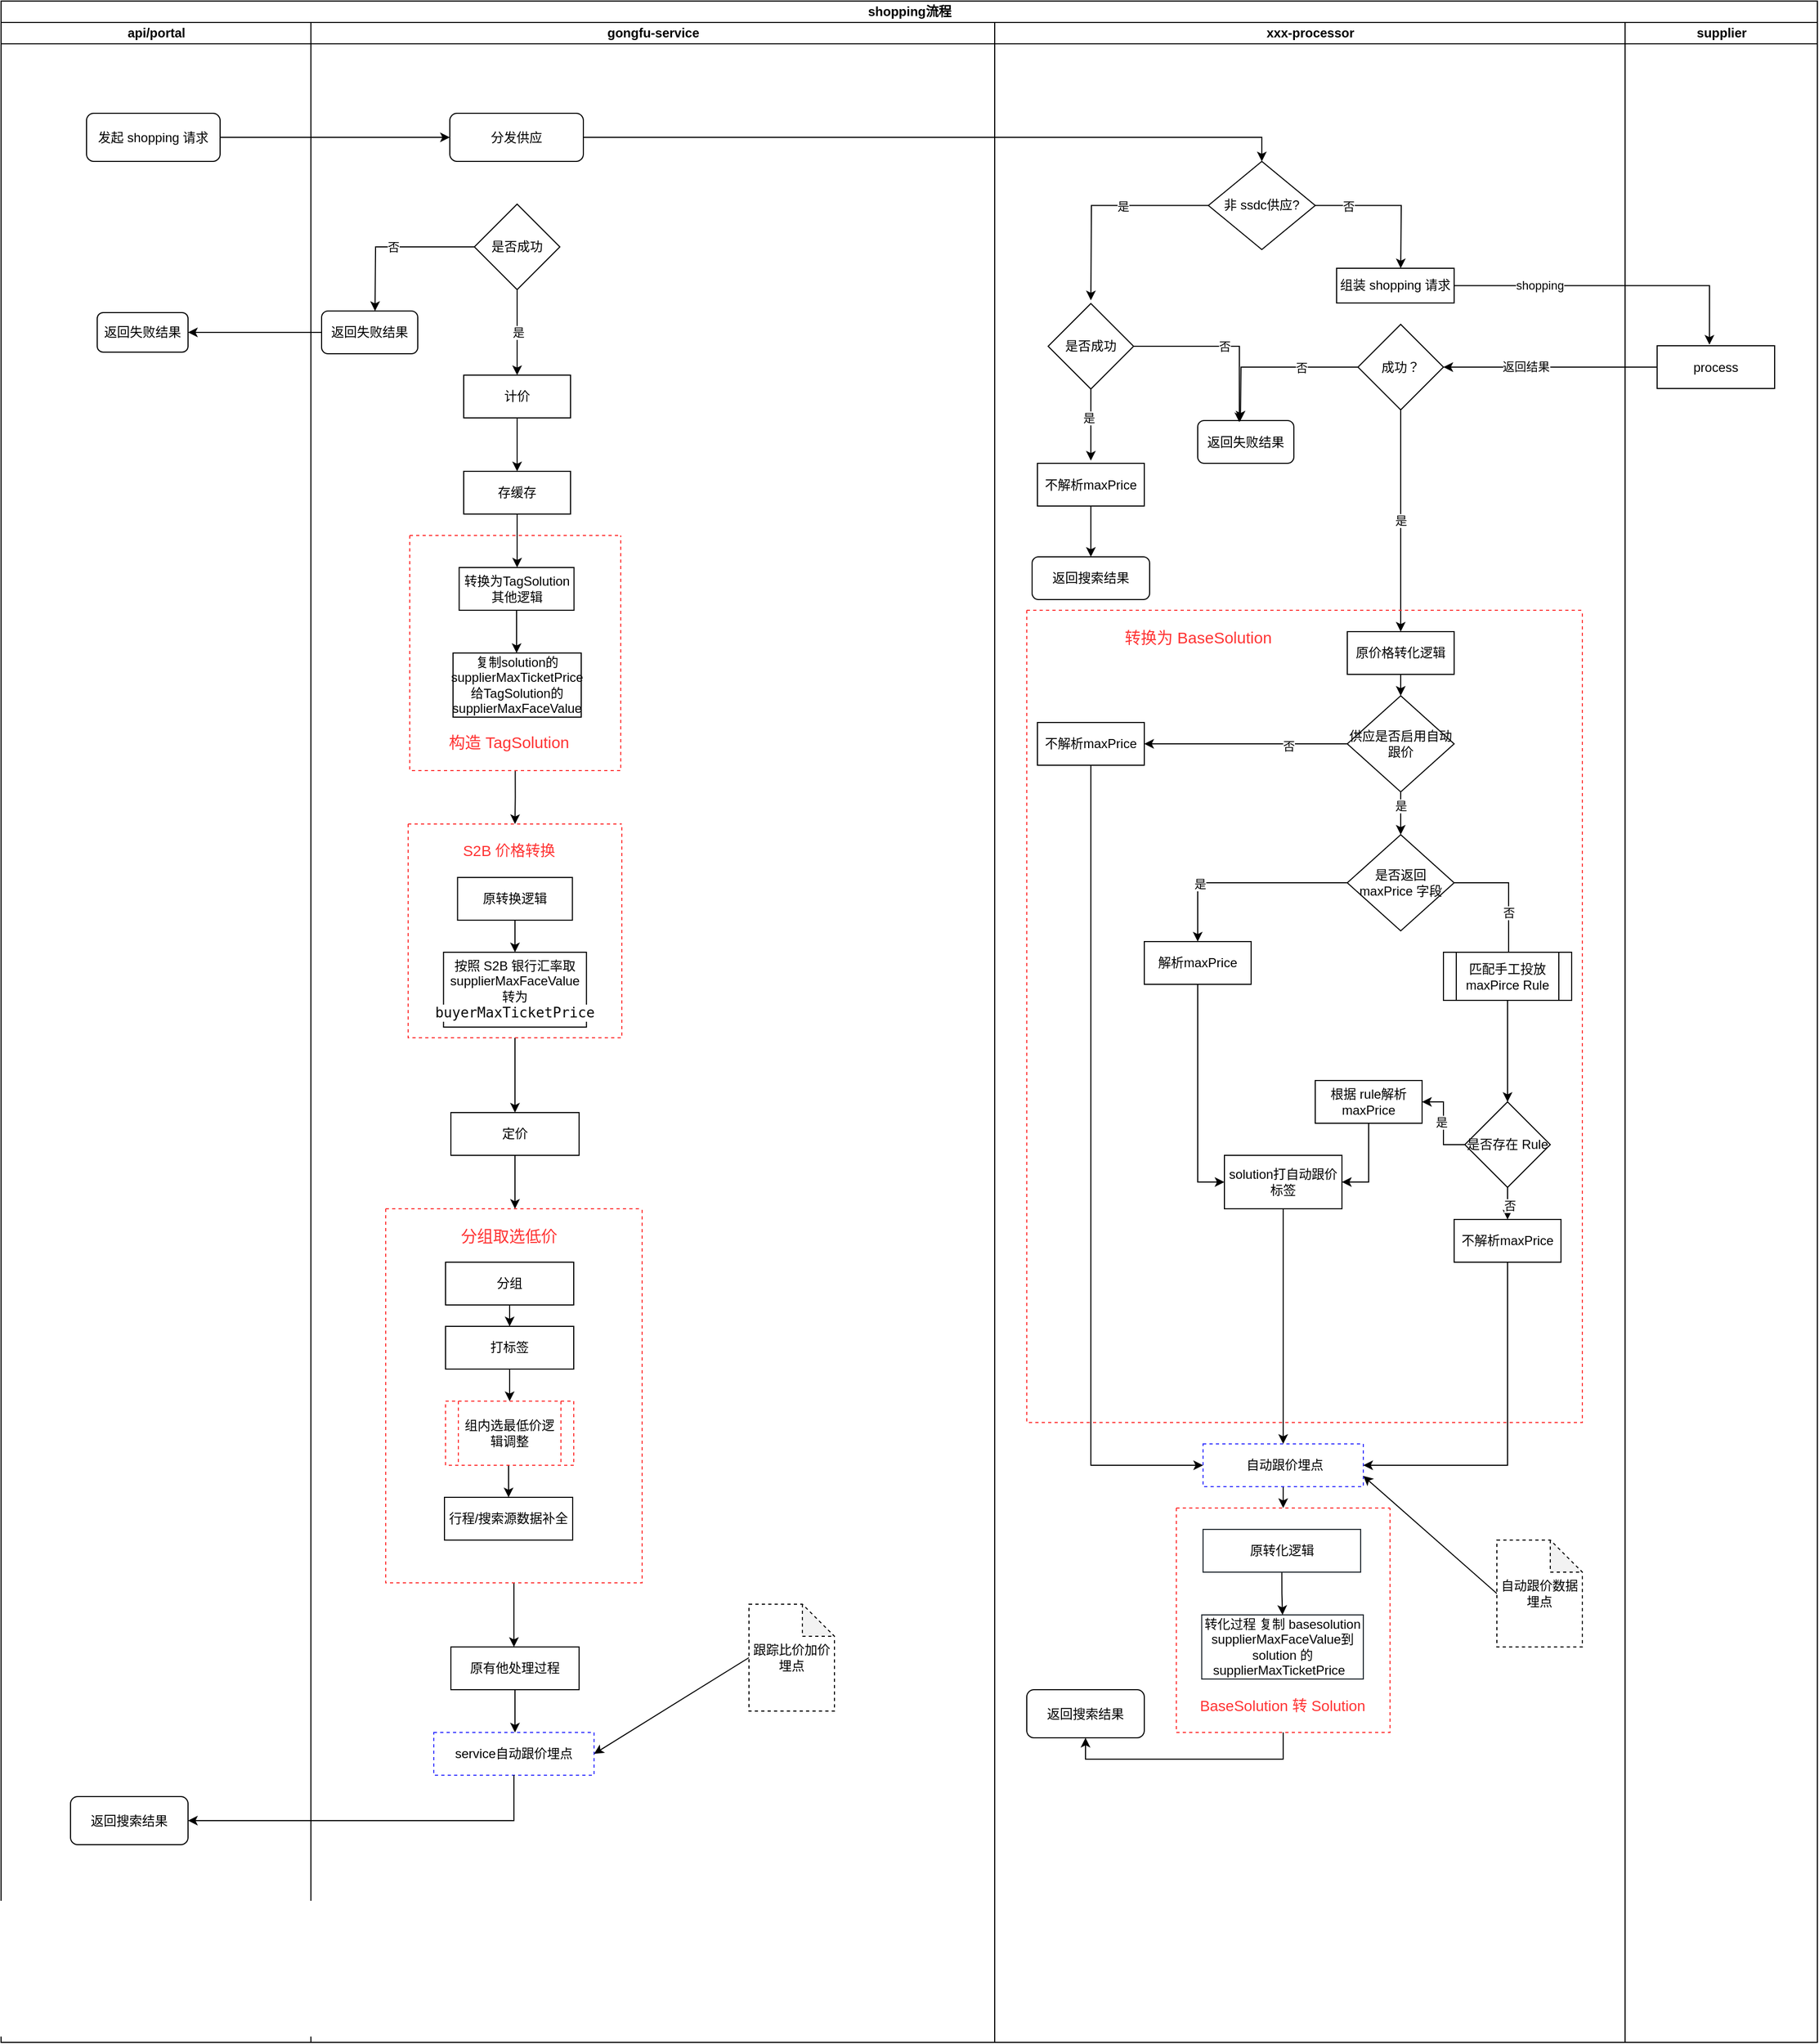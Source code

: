 <mxfile version="21.6.6" type="github" pages="6">
  <diagram name="shopping" id="bmTWLVl7lHP5WHelwrOG">
    <mxGraphModel dx="1434" dy="846" grid="1" gridSize="10" guides="1" tooltips="1" connect="1" arrows="1" fold="1" page="1" pageScale="1" pageWidth="827" pageHeight="1169" math="0" shadow="0">
      <root>
        <mxCell id="0" />
        <mxCell id="1" parent="0" />
        <mxCell id="vrYzodw-wXzMlCgV3lVE-1" value="shopping流程" style="swimlane;childLayout=stackLayout;resizeParent=1;resizeParentMax=0;startSize=20;html=1;" parent="1" vertex="1">
          <mxGeometry x="150" y="100" width="1700" height="1910" as="geometry" />
        </mxCell>
        <mxCell id="vrYzodw-wXzMlCgV3lVE-2" value="api/portal" style="swimlane;startSize=20;html=1;" parent="vrYzodw-wXzMlCgV3lVE-1" vertex="1">
          <mxGeometry y="20" width="290" height="1890" as="geometry" />
        </mxCell>
        <mxCell id="vrYzodw-wXzMlCgV3lVE-5" value="发起 shopping 请求" style="rounded=1;whiteSpace=wrap;html=1;" parent="vrYzodw-wXzMlCgV3lVE-2" vertex="1">
          <mxGeometry x="80" y="85" width="125" height="45" as="geometry" />
        </mxCell>
        <mxCell id="vrYzodw-wXzMlCgV3lVE-127" value="返回失败结果" style="rounded=1;whiteSpace=wrap;html=1;" parent="vrYzodw-wXzMlCgV3lVE-2" vertex="1">
          <mxGeometry x="90" y="271.5" width="85" height="37" as="geometry" />
        </mxCell>
        <mxCell id="8vS0EVuq-c4SGewEIqcF-6" value="返回搜索结果" style="rounded=1;whiteSpace=wrap;html=1;" parent="vrYzodw-wXzMlCgV3lVE-2" vertex="1">
          <mxGeometry x="65" y="1660" width="110" height="45" as="geometry" />
        </mxCell>
        <mxCell id="vrYzodw-wXzMlCgV3lVE-11" style="edgeStyle=orthogonalEdgeStyle;rounded=0;orthogonalLoop=1;jettySize=auto;html=1;exitX=1;exitY=0.5;exitDx=0;exitDy=0;" parent="vrYzodw-wXzMlCgV3lVE-1" source="vrYzodw-wXzMlCgV3lVE-5" target="vrYzodw-wXzMlCgV3lVE-10" edge="1">
          <mxGeometry relative="1" as="geometry" />
        </mxCell>
        <mxCell id="vrYzodw-wXzMlCgV3lVE-14" style="edgeStyle=orthogonalEdgeStyle;rounded=0;orthogonalLoop=1;jettySize=auto;html=1;exitX=1;exitY=0.5;exitDx=0;exitDy=0;entryX=0.5;entryY=0;entryDx=0;entryDy=0;" parent="vrYzodw-wXzMlCgV3lVE-1" source="vrYzodw-wXzMlCgV3lVE-10" target="vrYzodw-wXzMlCgV3lVE-15" edge="1">
          <mxGeometry relative="1" as="geometry">
            <mxPoint x="810" y="127.5" as="targetPoint" />
          </mxGeometry>
        </mxCell>
        <mxCell id="vrYzodw-wXzMlCgV3lVE-51" style="edgeStyle=orthogonalEdgeStyle;rounded=0;orthogonalLoop=1;jettySize=auto;html=1;exitX=0;exitY=0.5;exitDx=0;exitDy=0;entryX=1;entryY=0.5;entryDx=0;entryDy=0;" parent="vrYzodw-wXzMlCgV3lVE-1" source="vrYzodw-wXzMlCgV3lVE-50" target="vrYzodw-wXzMlCgV3lVE-53" edge="1">
          <mxGeometry relative="1" as="geometry">
            <mxPoint x="1130" y="312.5" as="targetPoint" />
          </mxGeometry>
        </mxCell>
        <mxCell id="vrYzodw-wXzMlCgV3lVE-54" value="返回结果" style="edgeLabel;html=1;align=center;verticalAlign=middle;resizable=0;points=[];" parent="vrYzodw-wXzMlCgV3lVE-51" vertex="1" connectable="0">
          <mxGeometry x="0.231" y="-1" relative="1" as="geometry">
            <mxPoint as="offset" />
          </mxGeometry>
        </mxCell>
        <mxCell id="vrYzodw-wXzMlCgV3lVE-49" style="edgeStyle=orthogonalEdgeStyle;rounded=0;orthogonalLoop=1;jettySize=auto;html=1;exitX=1;exitY=0.5;exitDx=0;exitDy=0;entryX=0.445;entryY=-0.025;entryDx=0;entryDy=0;entryPerimeter=0;" parent="vrYzodw-wXzMlCgV3lVE-1" source="vrYzodw-wXzMlCgV3lVE-48" target="vrYzodw-wXzMlCgV3lVE-50" edge="1">
          <mxGeometry relative="1" as="geometry">
            <mxPoint x="1300" y="292.5" as="targetPoint" />
          </mxGeometry>
        </mxCell>
        <mxCell id="vrYzodw-wXzMlCgV3lVE-55" value="shopping" style="edgeLabel;html=1;align=center;verticalAlign=middle;resizable=0;points=[];" parent="vrYzodw-wXzMlCgV3lVE-49" vertex="1" connectable="0">
          <mxGeometry x="-0.456" y="1" relative="1" as="geometry">
            <mxPoint as="offset" />
          </mxGeometry>
        </mxCell>
        <mxCell id="vrYzodw-wXzMlCgV3lVE-3" value="gongfu-service" style="swimlane;startSize=20;html=1;" parent="vrYzodw-wXzMlCgV3lVE-1" vertex="1">
          <mxGeometry x="290" y="20" width="640" height="1890" as="geometry" />
        </mxCell>
        <mxCell id="vrYzodw-wXzMlCgV3lVE-10" value="分发供应" style="rounded=1;whiteSpace=wrap;html=1;" parent="vrYzodw-wXzMlCgV3lVE-3" vertex="1">
          <mxGeometry x="130" y="85" width="125" height="45" as="geometry" />
        </mxCell>
        <mxCell id="vrYzodw-wXzMlCgV3lVE-124" value="否" style="edgeStyle=orthogonalEdgeStyle;rounded=0;orthogonalLoop=1;jettySize=auto;html=1;exitX=0;exitY=0.5;exitDx=0;exitDy=0;" parent="vrYzodw-wXzMlCgV3lVE-3" source="vrYzodw-wXzMlCgV3lVE-121" edge="1">
          <mxGeometry relative="1" as="geometry">
            <mxPoint x="60" y="270" as="targetPoint" />
          </mxGeometry>
        </mxCell>
        <mxCell id="vrYzodw-wXzMlCgV3lVE-128" value="是" style="edgeStyle=orthogonalEdgeStyle;rounded=0;orthogonalLoop=1;jettySize=auto;html=1;exitX=0.5;exitY=1;exitDx=0;exitDy=0;" parent="vrYzodw-wXzMlCgV3lVE-3" source="vrYzodw-wXzMlCgV3lVE-121" edge="1">
          <mxGeometry relative="1" as="geometry">
            <mxPoint x="193" y="330" as="targetPoint" />
          </mxGeometry>
        </mxCell>
        <mxCell id="vrYzodw-wXzMlCgV3lVE-121" value="是否成功" style="rhombus;whiteSpace=wrap;html=1;" parent="vrYzodw-wXzMlCgV3lVE-3" vertex="1">
          <mxGeometry x="153" y="170" width="80" height="80" as="geometry" />
        </mxCell>
        <mxCell id="vrYzodw-wXzMlCgV3lVE-125" value="返回失败结果" style="rounded=1;whiteSpace=wrap;html=1;" parent="vrYzodw-wXzMlCgV3lVE-3" vertex="1">
          <mxGeometry x="10" y="270" width="90" height="40" as="geometry" />
        </mxCell>
        <mxCell id="vrYzodw-wXzMlCgV3lVE-130" style="edgeStyle=orthogonalEdgeStyle;rounded=0;orthogonalLoop=1;jettySize=auto;html=1;exitX=0.5;exitY=1;exitDx=0;exitDy=0;" parent="vrYzodw-wXzMlCgV3lVE-3" source="vrYzodw-wXzMlCgV3lVE-129" edge="1">
          <mxGeometry relative="1" as="geometry">
            <mxPoint x="193" y="420" as="targetPoint" />
          </mxGeometry>
        </mxCell>
        <mxCell id="vrYzodw-wXzMlCgV3lVE-129" value="计价" style="rounded=0;whiteSpace=wrap;html=1;" parent="vrYzodw-wXzMlCgV3lVE-3" vertex="1">
          <mxGeometry x="143" y="330" width="100" height="40" as="geometry" />
        </mxCell>
        <mxCell id="vrYzodw-wXzMlCgV3lVE-132" style="edgeStyle=orthogonalEdgeStyle;rounded=0;orthogonalLoop=1;jettySize=auto;html=1;exitX=0.5;exitY=1;exitDx=0;exitDy=0;" parent="vrYzodw-wXzMlCgV3lVE-3" source="vrYzodw-wXzMlCgV3lVE-131" edge="1">
          <mxGeometry relative="1" as="geometry">
            <mxPoint x="193" y="510" as="targetPoint" />
          </mxGeometry>
        </mxCell>
        <mxCell id="vrYzodw-wXzMlCgV3lVE-131" value="存缓存" style="rounded=0;whiteSpace=wrap;html=1;" parent="vrYzodw-wXzMlCgV3lVE-3" vertex="1">
          <mxGeometry x="143" y="420" width="100" height="40" as="geometry" />
        </mxCell>
        <mxCell id="vrYzodw-wXzMlCgV3lVE-139" style="edgeStyle=orthogonalEdgeStyle;rounded=0;orthogonalLoop=1;jettySize=auto;html=1;exitX=0.5;exitY=1;exitDx=0;exitDy=0;entryX=0.5;entryY=0;entryDx=0;entryDy=0;" parent="vrYzodw-wXzMlCgV3lVE-3" source="vrYzodw-wXzMlCgV3lVE-134" edge="1">
          <mxGeometry relative="1" as="geometry">
            <mxPoint x="192.5" y="590" as="targetPoint" />
          </mxGeometry>
        </mxCell>
        <mxCell id="vrYzodw-wXzMlCgV3lVE-157" style="edgeStyle=orthogonalEdgeStyle;rounded=0;orthogonalLoop=1;jettySize=auto;html=1;exitX=0.5;exitY=1;exitDx=0;exitDy=0;" parent="vrYzodw-wXzMlCgV3lVE-3" source="vrYzodw-wXzMlCgV3lVE-154" edge="1">
          <mxGeometry relative="1" as="geometry">
            <mxPoint x="191" y="750" as="targetPoint" />
          </mxGeometry>
        </mxCell>
        <mxCell id="vrYzodw-wXzMlCgV3lVE-154" value="" style="swimlane;startSize=0;dashed=1;strokeColor=#FF3333;" parent="vrYzodw-wXzMlCgV3lVE-3" vertex="1">
          <mxGeometry x="92.5" y="480" width="197.5" height="220" as="geometry" />
        </mxCell>
        <mxCell id="vrYzodw-wXzMlCgV3lVE-134" value="转换为TagSolution其他逻辑" style="rounded=0;whiteSpace=wrap;html=1;" parent="vrYzodw-wXzMlCgV3lVE-154" vertex="1">
          <mxGeometry x="46.25" y="30" width="107.5" height="40" as="geometry" />
        </mxCell>
        <mxCell id="vrYzodw-wXzMlCgV3lVE-155" value="复制solution的supplierMaxTicketPrice给TagSolution的supplierMaxFaceValue" style="rounded=0;whiteSpace=wrap;html=1;" parent="vrYzodw-wXzMlCgV3lVE-154" vertex="1">
          <mxGeometry x="40.5" y="110" width="120" height="60" as="geometry" />
        </mxCell>
        <mxCell id="vrYzodw-wXzMlCgV3lVE-156" value="&lt;font color=&quot;#ff3333&quot; style=&quot;font-size: 15px;&quot;&gt;构造 TagSolution&lt;/font&gt;" style="text;html=1;align=center;verticalAlign=middle;resizable=0;points=[];autosize=1;strokeColor=none;fillColor=none;" parent="vrYzodw-wXzMlCgV3lVE-154" vertex="1">
          <mxGeometry x="22.5" y="178" width="140" height="30" as="geometry" />
        </mxCell>
        <mxCell id="vrYzodw-wXzMlCgV3lVE-172" style="edgeStyle=orthogonalEdgeStyle;rounded=0;orthogonalLoop=1;jettySize=auto;html=1;exitX=0.5;exitY=1;exitDx=0;exitDy=0;" parent="vrYzodw-wXzMlCgV3lVE-3" source="vrYzodw-wXzMlCgV3lVE-158" edge="1">
          <mxGeometry relative="1" as="geometry">
            <mxPoint x="191" y="1020" as="targetPoint" />
          </mxGeometry>
        </mxCell>
        <mxCell id="vrYzodw-wXzMlCgV3lVE-158" value="" style="swimlane;startSize=0;dashed=1;strokeColor=#FF3333;" parent="vrYzodw-wXzMlCgV3lVE-3" vertex="1">
          <mxGeometry x="91" y="750" width="200" height="200" as="geometry" />
        </mxCell>
        <mxCell id="vrYzodw-wXzMlCgV3lVE-159" value="&lt;font color=&quot;#ff3333&quot; style=&quot;font-size: 14px;&quot;&gt;S2B 价格转换&lt;/font&gt;" style="text;html=1;align=center;verticalAlign=middle;resizable=0;points=[];autosize=1;strokeColor=none;fillColor=none;" parent="vrYzodw-wXzMlCgV3lVE-158" vertex="1">
          <mxGeometry x="39" y="10" width="110" height="30" as="geometry" />
        </mxCell>
        <mxCell id="vrYzodw-wXzMlCgV3lVE-171" style="edgeStyle=orthogonalEdgeStyle;rounded=0;orthogonalLoop=1;jettySize=auto;html=1;exitX=0.5;exitY=1;exitDx=0;exitDy=0;entryX=0.5;entryY=0;entryDx=0;entryDy=0;" parent="vrYzodw-wXzMlCgV3lVE-158" source="vrYzodw-wXzMlCgV3lVE-164" target="vrYzodw-wXzMlCgV3lVE-170" edge="1">
          <mxGeometry relative="1" as="geometry" />
        </mxCell>
        <mxCell id="vrYzodw-wXzMlCgV3lVE-164" value="原转换逻辑" style="rounded=0;whiteSpace=wrap;html=1;" parent="vrYzodw-wXzMlCgV3lVE-158" vertex="1">
          <mxGeometry x="46.25" y="50" width="107.5" height="40" as="geometry" />
        </mxCell>
        <mxCell id="vrYzodw-wXzMlCgV3lVE-170" value="按照 S2B 银行汇率取supplierMaxFaceValue&lt;br&gt;转为&lt;br&gt;&lt;div style=&quot;background-color: rgb(255, 255, 255); color: rgb(8, 8, 8); font-family: Consolas, monospace; font-size: 9.8pt;&quot;&gt;buyerMaxTicketPrice&lt;/div&gt;" style="rounded=0;whiteSpace=wrap;html=1;" parent="vrYzodw-wXzMlCgV3lVE-158" vertex="1">
          <mxGeometry x="33.13" y="120" width="133.75" height="70" as="geometry" />
        </mxCell>
        <mxCell id="vrYzodw-wXzMlCgV3lVE-174" style="edgeStyle=orthogonalEdgeStyle;rounded=0;orthogonalLoop=1;jettySize=auto;html=1;exitX=0.5;exitY=1;exitDx=0;exitDy=0;" parent="vrYzodw-wXzMlCgV3lVE-3" source="vrYzodw-wXzMlCgV3lVE-173" edge="1">
          <mxGeometry relative="1" as="geometry">
            <mxPoint x="191" y="1110" as="targetPoint" />
          </mxGeometry>
        </mxCell>
        <mxCell id="vrYzodw-wXzMlCgV3lVE-173" value="定价" style="rounded=0;whiteSpace=wrap;html=1;" parent="vrYzodw-wXzMlCgV3lVE-3" vertex="1">
          <mxGeometry x="131" y="1020" width="120" height="40" as="geometry" />
        </mxCell>
        <mxCell id="8vS0EVuq-c4SGewEIqcF-1" style="edgeStyle=orthogonalEdgeStyle;rounded=0;orthogonalLoop=1;jettySize=auto;html=1;exitX=0.5;exitY=1;exitDx=0;exitDy=0;" parent="vrYzodw-wXzMlCgV3lVE-3" source="vrYzodw-wXzMlCgV3lVE-176" edge="1">
          <mxGeometry relative="1" as="geometry">
            <mxPoint x="190" y="1520" as="targetPoint" />
          </mxGeometry>
        </mxCell>
        <mxCell id="vrYzodw-wXzMlCgV3lVE-176" value="" style="swimlane;startSize=0;dashed=1;strokeColor=#FF3333;" parent="vrYzodw-wXzMlCgV3lVE-3" vertex="1">
          <mxGeometry x="70" y="1110" width="240" height="350" as="geometry" />
        </mxCell>
        <mxCell id="vrYzodw-wXzMlCgV3lVE-178" value="&lt;font color=&quot;#ff3333&quot; style=&quot;font-size: 15px;&quot;&gt;分组取选低价&lt;/font&gt;" style="text;html=1;align=center;verticalAlign=middle;resizable=0;points=[];autosize=1;strokeColor=none;fillColor=none;" parent="vrYzodw-wXzMlCgV3lVE-176" vertex="1">
          <mxGeometry x="60" y="10" width="110" height="30" as="geometry" />
        </mxCell>
        <mxCell id="4k0-vaGD4CXAie39-CfG-6" style="edgeStyle=orthogonalEdgeStyle;rounded=0;orthogonalLoop=1;jettySize=auto;html=1;exitX=0.5;exitY=1;exitDx=0;exitDy=0;entryX=0.5;entryY=0;entryDx=0;entryDy=0;" parent="vrYzodw-wXzMlCgV3lVE-176" source="vrYzodw-wXzMlCgV3lVE-179" target="4k0-vaGD4CXAie39-CfG-3" edge="1">
          <mxGeometry relative="1" as="geometry" />
        </mxCell>
        <mxCell id="vrYzodw-wXzMlCgV3lVE-179" value="组内选最低价逻辑调整" style="shape=process;whiteSpace=wrap;html=1;backgroundOutline=1;dashed=1;strokeColor=#FF3333;" parent="vrYzodw-wXzMlCgV3lVE-176" vertex="1">
          <mxGeometry x="56" y="180" width="120" height="60" as="geometry" />
        </mxCell>
        <mxCell id="4k0-vaGD4CXAie39-CfG-4" style="edgeStyle=orthogonalEdgeStyle;rounded=0;orthogonalLoop=1;jettySize=auto;html=1;exitX=0.5;exitY=1;exitDx=0;exitDy=0;" parent="vrYzodw-wXzMlCgV3lVE-176" source="4k0-vaGD4CXAie39-CfG-1" target="4k0-vaGD4CXAie39-CfG-2" edge="1">
          <mxGeometry relative="1" as="geometry" />
        </mxCell>
        <mxCell id="4k0-vaGD4CXAie39-CfG-1" value="分组" style="rounded=0;whiteSpace=wrap;html=1;" parent="vrYzodw-wXzMlCgV3lVE-176" vertex="1">
          <mxGeometry x="56" y="50" width="120" height="40" as="geometry" />
        </mxCell>
        <mxCell id="4k0-vaGD4CXAie39-CfG-5" style="edgeStyle=orthogonalEdgeStyle;rounded=0;orthogonalLoop=1;jettySize=auto;html=1;exitX=0.5;exitY=1;exitDx=0;exitDy=0;" parent="vrYzodw-wXzMlCgV3lVE-176" source="4k0-vaGD4CXAie39-CfG-2" target="vrYzodw-wXzMlCgV3lVE-179" edge="1">
          <mxGeometry relative="1" as="geometry" />
        </mxCell>
        <mxCell id="4k0-vaGD4CXAie39-CfG-2" value="打标签" style="rounded=0;whiteSpace=wrap;html=1;" parent="vrYzodw-wXzMlCgV3lVE-176" vertex="1">
          <mxGeometry x="56" y="110" width="120" height="40" as="geometry" />
        </mxCell>
        <mxCell id="4k0-vaGD4CXAie39-CfG-3" value="行程/搜索源数据补全" style="rounded=0;whiteSpace=wrap;html=1;" parent="vrYzodw-wXzMlCgV3lVE-176" vertex="1">
          <mxGeometry x="55" y="270" width="120" height="40" as="geometry" />
        </mxCell>
        <mxCell id="8vS0EVuq-c4SGewEIqcF-3" style="edgeStyle=orthogonalEdgeStyle;rounded=0;orthogonalLoop=1;jettySize=auto;html=1;exitX=0.5;exitY=1;exitDx=0;exitDy=0;" parent="vrYzodw-wXzMlCgV3lVE-3" source="8vS0EVuq-c4SGewEIqcF-2" edge="1">
          <mxGeometry relative="1" as="geometry">
            <mxPoint x="191" y="1600" as="targetPoint" />
          </mxGeometry>
        </mxCell>
        <mxCell id="8vS0EVuq-c4SGewEIqcF-2" value="原有他处理过程" style="rounded=0;whiteSpace=wrap;html=1;" parent="vrYzodw-wXzMlCgV3lVE-3" vertex="1">
          <mxGeometry x="131" y="1520" width="120" height="40" as="geometry" />
        </mxCell>
        <mxCell id="8vS0EVuq-c4SGewEIqcF-4" value="service自动跟价埋点" style="rounded=0;whiteSpace=wrap;html=1;strokeColor=#3333FF;dashed=1;" parent="vrYzodw-wXzMlCgV3lVE-3" vertex="1">
          <mxGeometry x="115" y="1600" width="150" height="40" as="geometry" />
        </mxCell>
        <mxCell id="8vS0EVuq-c4SGewEIqcF-8" style="rounded=0;orthogonalLoop=1;jettySize=auto;html=1;exitX=0;exitY=0.5;exitDx=0;exitDy=0;exitPerimeter=0;entryX=1;entryY=0.5;entryDx=0;entryDy=0;" parent="vrYzodw-wXzMlCgV3lVE-3" source="8vS0EVuq-c4SGewEIqcF-7" target="8vS0EVuq-c4SGewEIqcF-4" edge="1">
          <mxGeometry relative="1" as="geometry" />
        </mxCell>
        <mxCell id="8vS0EVuq-c4SGewEIqcF-7" value="跟踪比价加价埋点" style="shape=note;whiteSpace=wrap;html=1;backgroundOutline=1;darkOpacity=0.05;dashed=1;" parent="vrYzodw-wXzMlCgV3lVE-3" vertex="1">
          <mxGeometry x="410" y="1480" width="80" height="100" as="geometry" />
        </mxCell>
        <mxCell id="vrYzodw-wXzMlCgV3lVE-4" value="xxx-processor" style="swimlane;startSize=20;html=1;" parent="vrYzodw-wXzMlCgV3lVE-1" vertex="1">
          <mxGeometry x="930" y="20" width="590" height="1890" as="geometry" />
        </mxCell>
        <mxCell id="vrYzodw-wXzMlCgV3lVE-17" style="edgeStyle=orthogonalEdgeStyle;rounded=0;orthogonalLoop=1;jettySize=auto;html=1;exitX=0;exitY=0.5;exitDx=0;exitDy=0;" parent="vrYzodw-wXzMlCgV3lVE-4" source="vrYzodw-wXzMlCgV3lVE-15" edge="1">
          <mxGeometry relative="1" as="geometry">
            <mxPoint x="90" y="260" as="targetPoint" />
          </mxGeometry>
        </mxCell>
        <mxCell id="vrYzodw-wXzMlCgV3lVE-18" value="是" style="edgeLabel;html=1;align=center;verticalAlign=middle;resizable=0;points=[];" parent="vrYzodw-wXzMlCgV3lVE-17" vertex="1" connectable="0">
          <mxGeometry x="-0.191" relative="1" as="geometry">
            <mxPoint as="offset" />
          </mxGeometry>
        </mxCell>
        <mxCell id="vrYzodw-wXzMlCgV3lVE-23" style="edgeStyle=orthogonalEdgeStyle;rounded=0;orthogonalLoop=1;jettySize=auto;html=1;exitX=1;exitY=0.5;exitDx=0;exitDy=0;" parent="vrYzodw-wXzMlCgV3lVE-4" source="vrYzodw-wXzMlCgV3lVE-15" edge="1">
          <mxGeometry relative="1" as="geometry">
            <mxPoint x="380" y="230" as="targetPoint" />
          </mxGeometry>
        </mxCell>
        <mxCell id="vrYzodw-wXzMlCgV3lVE-47" value="否" style="edgeLabel;html=1;align=center;verticalAlign=middle;resizable=0;points=[];" parent="vrYzodw-wXzMlCgV3lVE-23" vertex="1" connectable="0">
          <mxGeometry x="-0.56" relative="1" as="geometry">
            <mxPoint as="offset" />
          </mxGeometry>
        </mxCell>
        <mxCell id="vrYzodw-wXzMlCgV3lVE-15" value="非 ssdc供应?" style="rhombus;whiteSpace=wrap;html=1;" parent="vrYzodw-wXzMlCgV3lVE-4" vertex="1">
          <mxGeometry x="200" y="130" width="100" height="82.5" as="geometry" />
        </mxCell>
        <mxCell id="vrYzodw-wXzMlCgV3lVE-48" value="组装 shopping 请求" style="rounded=0;whiteSpace=wrap;html=1;" parent="vrYzodw-wXzMlCgV3lVE-4" vertex="1">
          <mxGeometry x="320" y="230" width="110" height="32.5" as="geometry" />
        </mxCell>
        <mxCell id="vrYzodw-wXzMlCgV3lVE-56" style="edgeStyle=orthogonalEdgeStyle;rounded=0;orthogonalLoop=1;jettySize=auto;html=1;" parent="vrYzodw-wXzMlCgV3lVE-4" source="vrYzodw-wXzMlCgV3lVE-53" edge="1">
          <mxGeometry relative="1" as="geometry">
            <mxPoint x="230" y="372.5" as="targetPoint" />
          </mxGeometry>
        </mxCell>
        <mxCell id="vrYzodw-wXzMlCgV3lVE-59" value="否" style="edgeLabel;html=1;align=center;verticalAlign=middle;resizable=0;points=[];" parent="vrYzodw-wXzMlCgV3lVE-56" vertex="1" connectable="0">
          <mxGeometry x="-0.335" relative="1" as="geometry">
            <mxPoint as="offset" />
          </mxGeometry>
        </mxCell>
        <mxCell id="vrYzodw-wXzMlCgV3lVE-62" value="是" style="edgeStyle=orthogonalEdgeStyle;rounded=0;orthogonalLoop=1;jettySize=auto;html=1;exitX=0.5;exitY=1;exitDx=0;exitDy=0;" parent="vrYzodw-wXzMlCgV3lVE-4" source="vrYzodw-wXzMlCgV3lVE-53" edge="1">
          <mxGeometry relative="1" as="geometry">
            <mxPoint x="380" y="570" as="targetPoint" />
          </mxGeometry>
        </mxCell>
        <mxCell id="vrYzodw-wXzMlCgV3lVE-53" value="成功？" style="rhombus;whiteSpace=wrap;html=1;" parent="vrYzodw-wXzMlCgV3lVE-4" vertex="1">
          <mxGeometry x="340" y="282.5" width="80" height="80" as="geometry" />
        </mxCell>
        <mxCell id="vrYzodw-wXzMlCgV3lVE-57" value="返回失败结果" style="rounded=1;whiteSpace=wrap;html=1;" parent="vrYzodw-wXzMlCgV3lVE-4" vertex="1">
          <mxGeometry x="190" y="372.5" width="90" height="40" as="geometry" />
        </mxCell>
        <mxCell id="vrYzodw-wXzMlCgV3lVE-69" style="edgeStyle=orthogonalEdgeStyle;rounded=0;orthogonalLoop=1;jettySize=auto;html=1;exitX=0.5;exitY=1;exitDx=0;exitDy=0;" parent="vrYzodw-wXzMlCgV3lVE-4" source="vrYzodw-wXzMlCgV3lVE-64" edge="1">
          <mxGeometry relative="1" as="geometry">
            <mxPoint x="380" y="760" as="targetPoint" />
          </mxGeometry>
        </mxCell>
        <mxCell id="vrYzodw-wXzMlCgV3lVE-74" value="是" style="edgeLabel;html=1;align=center;verticalAlign=middle;resizable=0;points=[];" parent="vrYzodw-wXzMlCgV3lVE-69" vertex="1" connectable="0">
          <mxGeometry x="-0.372" relative="1" as="geometry">
            <mxPoint as="offset" />
          </mxGeometry>
        </mxCell>
        <mxCell id="vrYzodw-wXzMlCgV3lVE-97" style="edgeStyle=orthogonalEdgeStyle;rounded=0;orthogonalLoop=1;jettySize=auto;html=1;exitX=0.5;exitY=1;exitDx=0;exitDy=0;entryX=0;entryY=0.5;entryDx=0;entryDy=0;" parent="vrYzodw-wXzMlCgV3lVE-4" source="vrYzodw-wXzMlCgV3lVE-68" target="vrYzodw-wXzMlCgV3lVE-85" edge="1">
          <mxGeometry relative="1" as="geometry" />
        </mxCell>
        <mxCell id="vrYzodw-wXzMlCgV3lVE-71" style="edgeStyle=orthogonalEdgeStyle;rounded=0;orthogonalLoop=1;jettySize=auto;html=1;exitX=0;exitY=0.5;exitDx=0;exitDy=0;" parent="vrYzodw-wXzMlCgV3lVE-4" source="vrYzodw-wXzMlCgV3lVE-70" target="vrYzodw-wXzMlCgV3lVE-73" edge="1">
          <mxGeometry relative="1" as="geometry">
            <mxPoint x="270" y="910" as="targetPoint" />
          </mxGeometry>
        </mxCell>
        <mxCell id="vrYzodw-wXzMlCgV3lVE-72" value="是" style="edgeLabel;html=1;align=center;verticalAlign=middle;resizable=0;points=[];" parent="vrYzodw-wXzMlCgV3lVE-71" vertex="1" connectable="0">
          <mxGeometry x="0.416" y="1" relative="1" as="geometry">
            <mxPoint as="offset" />
          </mxGeometry>
        </mxCell>
        <mxCell id="vrYzodw-wXzMlCgV3lVE-75" value="否" style="edgeStyle=orthogonalEdgeStyle;rounded=0;orthogonalLoop=1;jettySize=auto;html=1;exitX=1;exitY=0.5;exitDx=0;exitDy=0;" parent="vrYzodw-wXzMlCgV3lVE-4" source="vrYzodw-wXzMlCgV3lVE-70" edge="1">
          <mxGeometry relative="1" as="geometry">
            <mxPoint x="480" y="910" as="targetPoint" />
            <mxPoint x="460" y="805" as="sourcePoint" />
            <Array as="points">
              <mxPoint x="481" y="805" />
            </Array>
          </mxGeometry>
        </mxCell>
        <mxCell id="vrYzodw-wXzMlCgV3lVE-70" value="是否返回 maxPrice 字段" style="rhombus;whiteSpace=wrap;html=1;" parent="vrYzodw-wXzMlCgV3lVE-4" vertex="1">
          <mxGeometry x="330" y="760" width="100" height="90" as="geometry" />
        </mxCell>
        <mxCell id="vrYzodw-wXzMlCgV3lVE-77" style="edgeStyle=orthogonalEdgeStyle;rounded=0;orthogonalLoop=1;jettySize=auto;html=1;exitX=0.5;exitY=1;exitDx=0;exitDy=0;" parent="vrYzodw-wXzMlCgV3lVE-4" source="vrYzodw-wXzMlCgV3lVE-116" edge="1">
          <mxGeometry relative="1" as="geometry">
            <mxPoint x="480" y="1010" as="targetPoint" />
            <mxPoint x="480" y="950" as="sourcePoint" />
          </mxGeometry>
        </mxCell>
        <mxCell id="vrYzodw-wXzMlCgV3lVE-100" style="edgeStyle=orthogonalEdgeStyle;rounded=0;orthogonalLoop=1;jettySize=auto;html=1;exitX=0;exitY=0.5;exitDx=0;exitDy=0;entryX=1;entryY=0.5;entryDx=0;entryDy=0;" parent="vrYzodw-wXzMlCgV3lVE-4" source="vrYzodw-wXzMlCgV3lVE-78" target="vrYzodw-wXzMlCgV3lVE-82" edge="1">
          <mxGeometry relative="1" as="geometry" />
        </mxCell>
        <mxCell id="vrYzodw-wXzMlCgV3lVE-101" value="是" style="edgeLabel;html=1;align=center;verticalAlign=middle;resizable=0;points=[];" parent="vrYzodw-wXzMlCgV3lVE-100" vertex="1" connectable="0">
          <mxGeometry x="0.04" y="2" relative="1" as="geometry">
            <mxPoint as="offset" />
          </mxGeometry>
        </mxCell>
        <mxCell id="vrYzodw-wXzMlCgV3lVE-106" style="edgeStyle=orthogonalEdgeStyle;rounded=0;orthogonalLoop=1;jettySize=auto;html=1;exitX=0.5;exitY=1;exitDx=0;exitDy=0;" parent="vrYzodw-wXzMlCgV3lVE-4" source="vrYzodw-wXzMlCgV3lVE-78" target="vrYzodw-wXzMlCgV3lVE-107" edge="1">
          <mxGeometry relative="1" as="geometry">
            <mxPoint x="380" y="1140" as="targetPoint" />
          </mxGeometry>
        </mxCell>
        <mxCell id="vrYzodw-wXzMlCgV3lVE-141" value="否" style="edgeLabel;html=1;align=center;verticalAlign=middle;resizable=0;points=[];" parent="vrYzodw-wXzMlCgV3lVE-106" vertex="1" connectable="0">
          <mxGeometry x="-0.336" y="2" relative="1" as="geometry">
            <mxPoint as="offset" />
          </mxGeometry>
        </mxCell>
        <mxCell id="vrYzodw-wXzMlCgV3lVE-78" value="是否存在 Rule" style="rhombus;whiteSpace=wrap;html=1;" parent="vrYzodw-wXzMlCgV3lVE-4" vertex="1">
          <mxGeometry x="440" y="1010" width="80" height="80" as="geometry" />
        </mxCell>
        <mxCell id="vrYzodw-wXzMlCgV3lVE-149" style="edgeStyle=orthogonalEdgeStyle;rounded=0;orthogonalLoop=1;jettySize=auto;html=1;exitX=0.5;exitY=1;exitDx=0;exitDy=0;entryX=0.5;entryY=0;entryDx=0;entryDy=0;" parent="vrYzodw-wXzMlCgV3lVE-4" source="vrYzodw-wXzMlCgV3lVE-85" target="vrYzodw-wXzMlCgV3lVE-146" edge="1">
          <mxGeometry relative="1" as="geometry" />
        </mxCell>
        <mxCell id="vrYzodw-wXzMlCgV3lVE-85" value="&amp;nbsp;自动跟价埋点" style="rounded=0;whiteSpace=wrap;html=1;strokeColor=#3333FF;dashed=1;" parent="vrYzodw-wXzMlCgV3lVE-4" vertex="1">
          <mxGeometry x="195" y="1330" width="150" height="40" as="geometry" />
        </mxCell>
        <mxCell id="vrYzodw-wXzMlCgV3lVE-89" value="否" style="edgeStyle=orthogonalEdgeStyle;rounded=0;orthogonalLoop=1;jettySize=auto;html=1;exitX=1;exitY=0.5;exitDx=0;exitDy=0;entryX=0.433;entryY=0.038;entryDx=0;entryDy=0;entryPerimeter=0;" parent="vrYzodw-wXzMlCgV3lVE-4" source="vrYzodw-wXzMlCgV3lVE-88" target="vrYzodw-wXzMlCgV3lVE-57" edge="1">
          <mxGeometry relative="1" as="geometry" />
        </mxCell>
        <mxCell id="vrYzodw-wXzMlCgV3lVE-90" style="edgeStyle=orthogonalEdgeStyle;rounded=0;orthogonalLoop=1;jettySize=auto;html=1;exitX=0.5;exitY=1;exitDx=0;exitDy=0;" parent="vrYzodw-wXzMlCgV3lVE-4" source="vrYzodw-wXzMlCgV3lVE-88" edge="1">
          <mxGeometry relative="1" as="geometry">
            <mxPoint x="90" y="410" as="targetPoint" />
          </mxGeometry>
        </mxCell>
        <mxCell id="vrYzodw-wXzMlCgV3lVE-91" value="是" style="edgeLabel;html=1;align=center;verticalAlign=middle;resizable=0;points=[];" parent="vrYzodw-wXzMlCgV3lVE-90" vertex="1" connectable="0">
          <mxGeometry x="-0.2" y="-2" relative="1" as="geometry">
            <mxPoint as="offset" />
          </mxGeometry>
        </mxCell>
        <mxCell id="vrYzodw-wXzMlCgV3lVE-88" value="是否成功" style="rhombus;whiteSpace=wrap;html=1;" parent="vrYzodw-wXzMlCgV3lVE-4" vertex="1">
          <mxGeometry x="50" y="263" width="80" height="80" as="geometry" />
        </mxCell>
        <mxCell id="vrYzodw-wXzMlCgV3lVE-93" style="edgeStyle=orthogonalEdgeStyle;rounded=0;orthogonalLoop=1;jettySize=auto;html=1;exitX=0.5;exitY=1;exitDx=0;exitDy=0;" parent="vrYzodw-wXzMlCgV3lVE-4" source="vrYzodw-wXzMlCgV3lVE-92" edge="1">
          <mxGeometry relative="1" as="geometry">
            <mxPoint x="90" y="500" as="targetPoint" />
          </mxGeometry>
        </mxCell>
        <mxCell id="vrYzodw-wXzMlCgV3lVE-92" value="不解析maxPrice" style="rounded=0;whiteSpace=wrap;html=1;" parent="vrYzodw-wXzMlCgV3lVE-4" vertex="1">
          <mxGeometry x="40" y="412.5" width="100" height="40" as="geometry" />
        </mxCell>
        <mxCell id="vrYzodw-wXzMlCgV3lVE-94" value="返回搜索结果" style="rounded=1;whiteSpace=wrap;html=1;" parent="vrYzodw-wXzMlCgV3lVE-4" vertex="1">
          <mxGeometry x="35" y="500" width="110" height="40" as="geometry" />
        </mxCell>
        <mxCell id="vrYzodw-wXzMlCgV3lVE-96" value="" style="swimlane;startSize=0;dashed=1;strokeColor=#FF3333;" parent="vrYzodw-wXzMlCgV3lVE-4" vertex="1">
          <mxGeometry x="30" y="550" width="520" height="760" as="geometry" />
        </mxCell>
        <mxCell id="vrYzodw-wXzMlCgV3lVE-98" value="solution打自动跟价标签" style="rounded=0;whiteSpace=wrap;html=1;" parent="vrYzodw-wXzMlCgV3lVE-96" vertex="1">
          <mxGeometry x="185" y="510" width="110" height="50" as="geometry" />
        </mxCell>
        <mxCell id="vrYzodw-wXzMlCgV3lVE-143" style="edgeStyle=orthogonalEdgeStyle;rounded=0;orthogonalLoop=1;jettySize=auto;html=1;exitX=0.5;exitY=1;exitDx=0;exitDy=0;entryX=1;entryY=0.5;entryDx=0;entryDy=0;" parent="vrYzodw-wXzMlCgV3lVE-96" source="vrYzodw-wXzMlCgV3lVE-82" target="vrYzodw-wXzMlCgV3lVE-98" edge="1">
          <mxGeometry relative="1" as="geometry" />
        </mxCell>
        <mxCell id="vrYzodw-wXzMlCgV3lVE-82" value="根据 rule解析maxPrice" style="rounded=0;whiteSpace=wrap;html=1;" parent="vrYzodw-wXzMlCgV3lVE-96" vertex="1">
          <mxGeometry x="270" y="440" width="100" height="40" as="geometry" />
        </mxCell>
        <mxCell id="vrYzodw-wXzMlCgV3lVE-107" value="不解析maxPrice" style="rounded=0;whiteSpace=wrap;html=1;" parent="vrYzodw-wXzMlCgV3lVE-96" vertex="1">
          <mxGeometry x="400" y="570" width="100" height="40" as="geometry" />
        </mxCell>
        <mxCell id="vrYzodw-wXzMlCgV3lVE-116" value="匹配手工投放maxPirce Rule" style="shape=process;whiteSpace=wrap;html=1;backgroundOutline=1;" parent="vrYzodw-wXzMlCgV3lVE-96" vertex="1">
          <mxGeometry x="390" y="320" width="120" height="45" as="geometry" />
        </mxCell>
        <mxCell id="vrYzodw-wXzMlCgV3lVE-73" value="解析maxPrice" style="rounded=0;whiteSpace=wrap;html=1;" parent="vrYzodw-wXzMlCgV3lVE-96" vertex="1">
          <mxGeometry x="110" y="310" width="100" height="40" as="geometry" />
        </mxCell>
        <mxCell id="vrYzodw-wXzMlCgV3lVE-142" style="edgeStyle=orthogonalEdgeStyle;rounded=0;orthogonalLoop=1;jettySize=auto;html=1;exitX=0.5;exitY=1;exitDx=0;exitDy=0;entryX=0;entryY=0.5;entryDx=0;entryDy=0;" parent="vrYzodw-wXzMlCgV3lVE-96" source="vrYzodw-wXzMlCgV3lVE-73" target="vrYzodw-wXzMlCgV3lVE-98" edge="1">
          <mxGeometry relative="1" as="geometry">
            <Array as="points">
              <mxPoint x="160" y="535" />
            </Array>
          </mxGeometry>
        </mxCell>
        <mxCell id="vrYzodw-wXzMlCgV3lVE-140" value="&lt;font color=&quot;#ff3333&quot; style=&quot;font-size: 15px;&quot;&gt;转换为 BaseSolution&lt;/font&gt;" style="text;html=1;align=center;verticalAlign=middle;resizable=0;points=[];autosize=1;strokeColor=none;fillColor=none;" parent="vrYzodw-wXzMlCgV3lVE-96" vertex="1">
          <mxGeometry x="80" y="10" width="160" height="30" as="geometry" />
        </mxCell>
        <mxCell id="vrYzodw-wXzMlCgV3lVE-64" value="供应是否启用自动跟价" style="rhombus;whiteSpace=wrap;html=1;" parent="vrYzodw-wXzMlCgV3lVE-96" vertex="1">
          <mxGeometry x="300" y="80" width="100" height="90" as="geometry" />
        </mxCell>
        <mxCell id="vrYzodw-wXzMlCgV3lVE-68" value="不解析maxPrice" style="rounded=0;whiteSpace=wrap;html=1;" parent="vrYzodw-wXzMlCgV3lVE-96" vertex="1">
          <mxGeometry x="10" y="105" width="100" height="40" as="geometry" />
        </mxCell>
        <mxCell id="vrYzodw-wXzMlCgV3lVE-66" style="edgeStyle=orthogonalEdgeStyle;rounded=0;orthogonalLoop=1;jettySize=auto;html=1;exitX=0;exitY=0.5;exitDx=0;exitDy=0;entryX=1;entryY=0.5;entryDx=0;entryDy=0;" parent="vrYzodw-wXzMlCgV3lVE-96" source="vrYzodw-wXzMlCgV3lVE-64" target="vrYzodw-wXzMlCgV3lVE-68" edge="1">
          <mxGeometry relative="1" as="geometry">
            <mxPoint x="180" y="80" as="targetPoint" />
          </mxGeometry>
        </mxCell>
        <mxCell id="vrYzodw-wXzMlCgV3lVE-67" value="否" style="edgeLabel;html=1;align=center;verticalAlign=middle;resizable=0;points=[];" parent="vrYzodw-wXzMlCgV3lVE-66" vertex="1" connectable="0">
          <mxGeometry x="-0.415" y="2" relative="1" as="geometry">
            <mxPoint as="offset" />
          </mxGeometry>
        </mxCell>
        <mxCell id="vrYzodw-wXzMlCgV3lVE-153" style="edgeStyle=orthogonalEdgeStyle;rounded=0;orthogonalLoop=1;jettySize=auto;html=1;exitX=0.5;exitY=1;exitDx=0;exitDy=0;entryX=0.5;entryY=0;entryDx=0;entryDy=0;" parent="vrYzodw-wXzMlCgV3lVE-96" source="vrYzodw-wXzMlCgV3lVE-152" target="vrYzodw-wXzMlCgV3lVE-64" edge="1">
          <mxGeometry relative="1" as="geometry" />
        </mxCell>
        <mxCell id="vrYzodw-wXzMlCgV3lVE-152" value="原价格转化逻辑" style="rounded=0;whiteSpace=wrap;html=1;" parent="vrYzodw-wXzMlCgV3lVE-96" vertex="1">
          <mxGeometry x="300" y="20" width="100" height="40" as="geometry" />
        </mxCell>
        <mxCell id="vrYzodw-wXzMlCgV3lVE-108" style="edgeStyle=orthogonalEdgeStyle;rounded=0;orthogonalLoop=1;jettySize=auto;html=1;exitX=0.5;exitY=1;exitDx=0;exitDy=0;" parent="vrYzodw-wXzMlCgV3lVE-4" source="vrYzodw-wXzMlCgV3lVE-98" target="vrYzodw-wXzMlCgV3lVE-85" edge="1">
          <mxGeometry relative="1" as="geometry" />
        </mxCell>
        <mxCell id="vrYzodw-wXzMlCgV3lVE-109" style="edgeStyle=orthogonalEdgeStyle;rounded=0;orthogonalLoop=1;jettySize=auto;html=1;exitX=0.5;exitY=1;exitDx=0;exitDy=0;entryX=1;entryY=0.5;entryDx=0;entryDy=0;" parent="vrYzodw-wXzMlCgV3lVE-4" source="vrYzodw-wXzMlCgV3lVE-107" target="vrYzodw-wXzMlCgV3lVE-85" edge="1">
          <mxGeometry relative="1" as="geometry" />
        </mxCell>
        <mxCell id="vrYzodw-wXzMlCgV3lVE-114" value="返回搜索结果" style="rounded=1;whiteSpace=wrap;html=1;" parent="vrYzodw-wXzMlCgV3lVE-4" vertex="1">
          <mxGeometry x="30" y="1560" width="110" height="45" as="geometry" />
        </mxCell>
        <mxCell id="vrYzodw-wXzMlCgV3lVE-119" value="转化过程 复制 basesolution supplierMaxFaceValue到solution 的supplierMaxTicketPrice&amp;nbsp;&amp;nbsp;&lt;p style=&quot;line-height: 150%;margin-bottom: 0pt;margin-top: 0pt;font-size: 11pt;color: #494949;&quot; class=&quot;ql-direction-ltr&quot;&gt;&lt;/p&gt;&lt;span data-copy-origin=&quot;https://shimo.im&quot; data-docs-delta=&quot;[[20,&amp;quot;supplierMaxTicketPirce&amp;quot;,&amp;quot;0:\&amp;quot;rgb(163%2C%2021%2C%2021)\&amp;quot;|1:\&amp;quot;rgb(255%2C%20255%2C%20254)\&amp;quot;|27:\&amp;quot;9\&amp;quot;&amp;quot;]]&quot;&gt;&lt;/span&gt;&lt;p style=&quot;line-height: 150%;margin-bottom: 0pt;margin-top: 0pt;font-size: 11pt;color: #494949;&quot; class=&quot;ql-direction-ltr&quot;&gt;&lt;/p&gt;&lt;span data-copy-origin=&quot;https://shimo.im&quot; data-docs-delta=&quot;[[20,&amp;quot;supplierMaxTicketPirce&amp;quot;,&amp;quot;0:\&amp;quot;rgb(163%2C%2021%2C%2021)\&amp;quot;|1:\&amp;quot;rgb(255%2C%20255%2C%20254)\&amp;quot;|27:\&amp;quot;9\&amp;quot;&amp;quot;]]&quot;&gt;&lt;/span&gt;&lt;p style=&quot;line-height: 150%;margin-bottom: 0pt;margin-top: 0pt;font-size: 11pt;color: #494949;&quot; class=&quot;ql-direction-ltr&quot;&gt;&lt;/p&gt;&lt;span data-copy-origin=&quot;https://shimo.im&quot; data-docs-delta=&quot;[[20,&amp;quot;supplierMaxTicketPirce&amp;quot;,&amp;quot;0:\&amp;quot;rgb(163%2C%2021%2C%2021)\&amp;quot;|1:\&amp;quot;rgb(255%2C%20255%2C%20254)\&amp;quot;|27:\&amp;quot;9\&amp;quot;&amp;quot;]]&quot;&gt;&lt;/span&gt;" style="rounded=0;whiteSpace=wrap;html=1;strokeColor=#212930;" parent="vrYzodw-wXzMlCgV3lVE-4" vertex="1">
          <mxGeometry x="193.75" y="1490" width="151.25" height="60" as="geometry" />
        </mxCell>
        <mxCell id="vrYzodw-wXzMlCgV3lVE-145" style="edgeStyle=orthogonalEdgeStyle;rounded=0;orthogonalLoop=1;jettySize=auto;html=1;exitX=0.5;exitY=1;exitDx=0;exitDy=0;entryX=0.5;entryY=0;entryDx=0;entryDy=0;" parent="vrYzodw-wXzMlCgV3lVE-4" source="vrYzodw-wXzMlCgV3lVE-144" target="vrYzodw-wXzMlCgV3lVE-119" edge="1">
          <mxGeometry relative="1" as="geometry" />
        </mxCell>
        <mxCell id="vrYzodw-wXzMlCgV3lVE-144" value="原转化逻辑" style="rounded=0;whiteSpace=wrap;html=1;strokeColor=#212930;" parent="vrYzodw-wXzMlCgV3lVE-4" vertex="1">
          <mxGeometry x="195" y="1410" width="147.5" height="40" as="geometry" />
        </mxCell>
        <mxCell id="vrYzodw-wXzMlCgV3lVE-151" style="edgeStyle=orthogonalEdgeStyle;rounded=0;orthogonalLoop=1;jettySize=auto;html=1;exitX=0.5;exitY=1;exitDx=0;exitDy=0;entryX=0.5;entryY=1;entryDx=0;entryDy=0;" parent="vrYzodw-wXzMlCgV3lVE-4" source="vrYzodw-wXzMlCgV3lVE-146" target="vrYzodw-wXzMlCgV3lVE-114" edge="1">
          <mxGeometry relative="1" as="geometry" />
        </mxCell>
        <mxCell id="vrYzodw-wXzMlCgV3lVE-146" value="" style="swimlane;startSize=0;dashed=1;strokeColor=#FF3333;" parent="vrYzodw-wXzMlCgV3lVE-4" vertex="1">
          <mxGeometry x="170" y="1390" width="200" height="210" as="geometry" />
        </mxCell>
        <mxCell id="vrYzodw-wXzMlCgV3lVE-147" value="&lt;font color=&quot;#ff3333&quot; style=&quot;font-size: 14px;&quot;&gt;BaseSolution 转 Solution&lt;/font&gt;" style="text;html=1;align=center;verticalAlign=middle;resizable=0;points=[];autosize=1;strokeColor=none;fillColor=none;" parent="vrYzodw-wXzMlCgV3lVE-146" vertex="1">
          <mxGeometry x="8.75" y="170" width="180" height="30" as="geometry" />
        </mxCell>
        <mxCell id="8vS0EVuq-c4SGewEIqcF-10" style="rounded=0;orthogonalLoop=1;jettySize=auto;html=1;exitX=0;exitY=0.5;exitDx=0;exitDy=0;exitPerimeter=0;entryX=1;entryY=0.75;entryDx=0;entryDy=0;" parent="vrYzodw-wXzMlCgV3lVE-4" source="8vS0EVuq-c4SGewEIqcF-9" target="vrYzodw-wXzMlCgV3lVE-85" edge="1">
          <mxGeometry relative="1" as="geometry" />
        </mxCell>
        <mxCell id="8vS0EVuq-c4SGewEIqcF-9" value="自动跟价数据埋点" style="shape=note;whiteSpace=wrap;html=1;backgroundOutline=1;darkOpacity=0.05;dashed=1;" parent="vrYzodw-wXzMlCgV3lVE-4" vertex="1">
          <mxGeometry x="470" y="1420" width="80" height="100" as="geometry" />
        </mxCell>
        <mxCell id="vrYzodw-wXzMlCgV3lVE-39" value="supplier" style="swimlane;startSize=20;html=1;" parent="vrYzodw-wXzMlCgV3lVE-1" vertex="1">
          <mxGeometry x="1520" y="20" width="180" height="1890" as="geometry" />
        </mxCell>
        <mxCell id="vrYzodw-wXzMlCgV3lVE-50" value="process" style="rounded=0;whiteSpace=wrap;html=1;" parent="vrYzodw-wXzMlCgV3lVE-39" vertex="1">
          <mxGeometry x="30" y="302.5" width="110" height="40" as="geometry" />
        </mxCell>
        <mxCell id="vrYzodw-wXzMlCgV3lVE-126" style="edgeStyle=orthogonalEdgeStyle;rounded=0;orthogonalLoop=1;jettySize=auto;html=1;exitX=0;exitY=0.5;exitDx=0;exitDy=0;entryX=1;entryY=0.5;entryDx=0;entryDy=0;" parent="vrYzodw-wXzMlCgV3lVE-1" source="vrYzodw-wXzMlCgV3lVE-125" target="vrYzodw-wXzMlCgV3lVE-127" edge="1">
          <mxGeometry relative="1" as="geometry">
            <mxPoint x="180" y="310" as="targetPoint" />
          </mxGeometry>
        </mxCell>
        <mxCell id="8vS0EVuq-c4SGewEIqcF-5" style="edgeStyle=orthogonalEdgeStyle;rounded=0;orthogonalLoop=1;jettySize=auto;html=1;exitX=0.5;exitY=1;exitDx=0;exitDy=0;entryX=1;entryY=0.5;entryDx=0;entryDy=0;" parent="vrYzodw-wXzMlCgV3lVE-1" source="8vS0EVuq-c4SGewEIqcF-4" target="8vS0EVuq-c4SGewEIqcF-6" edge="1">
          <mxGeometry relative="1" as="geometry">
            <mxPoint x="480" y="1700" as="targetPoint" />
          </mxGeometry>
        </mxCell>
      </root>
    </mxGraphModel>
  </diagram>
  <diagram id="FcyMMwzVQ7sVzzVJiw_M" name="shopping 取最低价逻辑">
    <mxGraphModel dx="2625" dy="2706" grid="1" gridSize="10" guides="1" tooltips="1" connect="1" arrows="1" fold="1" page="1" pageScale="1" pageWidth="827" pageHeight="1169" math="0" shadow="0">
      <root>
        <mxCell id="0" />
        <mxCell id="1" parent="0" />
        <mxCell id="BL_8u3DRFZ2-j0idkSxH-2" style="edgeStyle=orthogonalEdgeStyle;rounded=0;orthogonalLoop=1;jettySize=auto;html=1;exitX=0.5;exitY=1;exitDx=0;exitDy=0;" edge="1" parent="1" source="BL_8u3DRFZ2-j0idkSxH-1">
          <mxGeometry relative="1" as="geometry">
            <mxPoint x="475" y="-90" as="targetPoint" />
          </mxGeometry>
        </mxCell>
        <mxCell id="BL_8u3DRFZ2-j0idkSxH-1" value="开始" style="rounded=1;whiteSpace=wrap;html=1;" vertex="1" parent="1">
          <mxGeometry x="420" y="-190" width="110" height="40" as="geometry" />
        </mxCell>
        <mxCell id="BL_8u3DRFZ2-j0idkSxH-6" style="edgeStyle=orthogonalEdgeStyle;rounded=0;orthogonalLoop=1;jettySize=auto;html=1;exitX=0.5;exitY=1;exitDx=0;exitDy=0;" edge="1" parent="1" source="BL_8u3DRFZ2-j0idkSxH-3">
          <mxGeometry relative="1" as="geometry">
            <mxPoint x="475" y="250" as="targetPoint" />
          </mxGeometry>
        </mxCell>
        <mxCell id="BL_8u3DRFZ2-j0idkSxH-3" value="一次遍历获取最低价以及次低价" style="rounded=0;whiteSpace=wrap;html=1;" vertex="1" parent="1">
          <mxGeometry x="420" y="150" width="110" height="50" as="geometry" />
        </mxCell>
        <mxCell id="BL_8u3DRFZ2-j0idkSxH-5" style="rounded=0;orthogonalLoop=1;jettySize=auto;html=1;exitX=0;exitY=0.5;exitDx=0;exitDy=0;exitPerimeter=0;" edge="1" parent="1" target="BL_8u3DRFZ2-j0idkSxH-3">
          <mxGeometry relative="1" as="geometry">
            <mxPoint x="760" y="115" as="sourcePoint" />
          </mxGeometry>
        </mxCell>
        <mxCell id="BL_8u3DRFZ2-j0idkSxH-4" value="比成人总价:&lt;br&gt;采购票价&lt;br&gt;采购税费&lt;br&gt;采购开票费&lt;br&gt;markup&lt;br&gt;汇率加价&lt;br&gt;" style="shape=note;whiteSpace=wrap;html=1;backgroundOutline=1;darkOpacity=0.05;dashed=1;" vertex="1" parent="1">
          <mxGeometry x="760" y="80" width="130" height="110" as="geometry" />
        </mxCell>
        <mxCell id="BL_8u3DRFZ2-j0idkSxH-8" style="edgeStyle=orthogonalEdgeStyle;rounded=0;orthogonalLoop=1;jettySize=auto;html=1;exitX=0;exitY=0.5;exitDx=0;exitDy=0;" edge="1" parent="1" source="BL_8u3DRFZ2-j0idkSxH-7">
          <mxGeometry relative="1" as="geometry">
            <mxPoint x="260" y="360" as="targetPoint" />
          </mxGeometry>
        </mxCell>
        <mxCell id="XQ4MlhTmbq03vNWOSiSf-5" value="Y" style="edgeLabel;html=1;align=center;verticalAlign=middle;resizable=0;points=[];" vertex="1" connectable="0" parent="BL_8u3DRFZ2-j0idkSxH-8">
          <mxGeometry x="-0.35" y="3" relative="1" as="geometry">
            <mxPoint x="1" as="offset" />
          </mxGeometry>
        </mxCell>
        <mxCell id="BL_8u3DRFZ2-j0idkSxH-7" value="次低价与最低价是同一供应？" style="rhombus;whiteSpace=wrap;html=1;" vertex="1" parent="1">
          <mxGeometry x="417.5" y="250" width="115" height="100" as="geometry" />
        </mxCell>
        <mxCell id="XQ4MlhTmbq03vNWOSiSf-1" style="edgeStyle=orthogonalEdgeStyle;rounded=0;orthogonalLoop=1;jettySize=auto;html=1;exitX=0.5;exitY=1;exitDx=0;exitDy=0;" edge="1" parent="1" source="BL_8u3DRFZ2-j0idkSxH-9">
          <mxGeometry relative="1" as="geometry">
            <mxPoint x="260" y="530" as="targetPoint" />
          </mxGeometry>
        </mxCell>
        <mxCell id="XQ4MlhTmbq03vNWOSiSf-6" value="Y" style="edgeLabel;html=1;align=center;verticalAlign=middle;resizable=0;points=[];" vertex="1" connectable="0" parent="XQ4MlhTmbq03vNWOSiSf-1">
          <mxGeometry x="-0.116" y="2" relative="1" as="geometry">
            <mxPoint x="-2" as="offset" />
          </mxGeometry>
        </mxCell>
        <mxCell id="XQ4MlhTmbq03vNWOSiSf-2" style="edgeStyle=orthogonalEdgeStyle;rounded=0;orthogonalLoop=1;jettySize=auto;html=1;" edge="1" parent="1" source="BL_8u3DRFZ2-j0idkSxH-9">
          <mxGeometry relative="1" as="geometry">
            <mxPoint x="120" y="460" as="targetPoint" />
          </mxGeometry>
        </mxCell>
        <mxCell id="XQ4MlhTmbq03vNWOSiSf-4" value="N" style="edgeLabel;html=1;align=center;verticalAlign=middle;resizable=0;points=[];" vertex="1" connectable="0" parent="XQ4MlhTmbq03vNWOSiSf-2">
          <mxGeometry x="-0.184" relative="1" as="geometry">
            <mxPoint as="offset" />
          </mxGeometry>
        </mxCell>
        <mxCell id="BL_8u3DRFZ2-j0idkSxH-9" value="该价格是否为自动跟价报价" style="rhombus;whiteSpace=wrap;html=1;" vertex="1" parent="1">
          <mxGeometry x="210" y="360" width="100" height="80" as="geometry" />
        </mxCell>
        <mxCell id="5h6r2QuucNgDnjV5li-K-63" style="edgeStyle=orthogonalEdgeStyle;rounded=0;orthogonalLoop=1;jettySize=auto;html=1;exitX=0.5;exitY=1;exitDx=0;exitDy=0;entryX=0;entryY=0.5;entryDx=0;entryDy=0;" edge="1" parent="1" source="XQ4MlhTmbq03vNWOSiSf-3" target="5h6r2QuucNgDnjV5li-K-62">
          <mxGeometry relative="1" as="geometry" />
        </mxCell>
        <mxCell id="XQ4MlhTmbq03vNWOSiSf-3" value="不做任何处理" style="rounded=0;whiteSpace=wrap;html=1;" vertex="1" parent="1">
          <mxGeometry x="70" y="460" width="100" height="40" as="geometry" />
        </mxCell>
        <mxCell id="5h6r2QuucNgDnjV5li-K-65" style="edgeStyle=orthogonalEdgeStyle;rounded=0;orthogonalLoop=1;jettySize=auto;html=1;exitX=0.5;exitY=1;exitDx=0;exitDy=0;entryX=0;entryY=0.5;entryDx=0;entryDy=0;" edge="1" parent="1" source="XQ4MlhTmbq03vNWOSiSf-7" target="5h6r2QuucNgDnjV5li-K-62">
          <mxGeometry relative="1" as="geometry" />
        </mxCell>
        <mxCell id="XQ4MlhTmbq03vNWOSiSf-7" value="采购票价=max采购票价" style="rounded=0;whiteSpace=wrap;html=1;" vertex="1" parent="1">
          <mxGeometry x="190" y="810" width="140" height="50" as="geometry" />
        </mxCell>
        <mxCell id="XQ4MlhTmbq03vNWOSiSf-10" style="edgeStyle=orthogonalEdgeStyle;rounded=0;orthogonalLoop=1;jettySize=auto;html=1;exitX=0.5;exitY=1;exitDx=0;exitDy=0;" edge="1" parent="1" source="XQ4MlhTmbq03vNWOSiSf-9">
          <mxGeometry relative="1" as="geometry">
            <mxPoint x="260" y="720" as="targetPoint" />
          </mxGeometry>
        </mxCell>
        <mxCell id="XQ4MlhTmbq03vNWOSiSf-9" value="autoMarkup=max采购票价-采购票价" style="rounded=0;whiteSpace=wrap;html=1;" vertex="1" parent="1">
          <mxGeometry x="185" y="620" width="150" height="50" as="geometry" />
        </mxCell>
        <mxCell id="XQ4MlhTmbq03vNWOSiSf-12" style="edgeStyle=orthogonalEdgeStyle;rounded=0;orthogonalLoop=1;jettySize=auto;html=1;exitX=0.5;exitY=1;exitDx=0;exitDy=0;" edge="1" parent="1" source="XQ4MlhTmbq03vNWOSiSf-11">
          <mxGeometry relative="1" as="geometry">
            <mxPoint x="260" y="810" as="targetPoint" />
          </mxGeometry>
        </mxCell>
        <mxCell id="XQ4MlhTmbq03vNWOSiSf-11" value="供应结算票价=供应结算票价+&amp;nbsp;autoMarkup*b2sBankRate" style="rounded=0;whiteSpace=wrap;html=1;" vertex="1" parent="1">
          <mxGeometry x="175" y="720" width="170" height="50" as="geometry" />
        </mxCell>
        <mxCell id="5h6r2QuucNgDnjV5li-K-52" style="edgeStyle=orthogonalEdgeStyle;rounded=0;orthogonalLoop=1;jettySize=auto;html=1;exitX=0.5;exitY=1;exitDx=0;exitDy=0;" edge="1" parent="1" source="5h6r2QuucNgDnjV5li-K-17">
          <mxGeometry relative="1" as="geometry">
            <mxPoint x="575" y="930" as="targetPoint" />
          </mxGeometry>
        </mxCell>
        <mxCell id="5h6r2QuucNgDnjV5li-K-17" value="autoMarkup=(次低价总价-最低总价)-1CNY*c2bBankRate" style="rounded=0;whiteSpace=wrap;html=1;" vertex="1" parent="1">
          <mxGeometry x="492.5" y="840" width="165" height="50" as="geometry" />
        </mxCell>
        <mxCell id="5h6r2QuucNgDnjV5li-K-32" style="edgeStyle=orthogonalEdgeStyle;rounded=0;orthogonalLoop=1;jettySize=auto;html=1;exitX=1;exitY=0.5;exitDx=0;exitDy=0;entryX=0.5;entryY=0;entryDx=0;entryDy=0;" edge="1" parent="1" source="5h6r2QuucNgDnjV5li-K-22" target="5h6r2QuucNgDnjV5li-K-28">
          <mxGeometry relative="1" as="geometry">
            <mxPoint x="629.5" y="600" as="targetPoint" />
          </mxGeometry>
        </mxCell>
        <mxCell id="5h6r2QuucNgDnjV5li-K-34" value="Y" style="edgeLabel;html=1;align=center;verticalAlign=middle;resizable=0;points=[];" vertex="1" connectable="0" parent="5h6r2QuucNgDnjV5li-K-32">
          <mxGeometry x="-0.025" y="-2" relative="1" as="geometry">
            <mxPoint x="-57" y="-2" as="offset" />
          </mxGeometry>
        </mxCell>
        <mxCell id="5h6r2QuucNgDnjV5li-K-40" style="edgeStyle=orthogonalEdgeStyle;rounded=0;orthogonalLoop=1;jettySize=auto;html=1;exitX=0.5;exitY=1;exitDx=0;exitDy=0;entryX=0.5;entryY=0;entryDx=0;entryDy=0;" edge="1" parent="1" source="5h6r2QuucNgDnjV5li-K-22" target="5h6r2QuucNgDnjV5li-K-36">
          <mxGeometry relative="1" as="geometry" />
        </mxCell>
        <mxCell id="5h6r2QuucNgDnjV5li-K-41" value="N" style="edgeLabel;html=1;align=center;verticalAlign=middle;resizable=0;points=[];" vertex="1" connectable="0" parent="5h6r2QuucNgDnjV5li-K-40">
          <mxGeometry x="-0.2" y="2" relative="1" as="geometry">
            <mxPoint x="-2" as="offset" />
          </mxGeometry>
        </mxCell>
        <mxCell id="5h6r2QuucNgDnjV5li-K-22" value="次低价与最低价总价价格一样？" style="rhombus;whiteSpace=wrap;html=1;" vertex="1" parent="1">
          <mxGeometry x="752.5" y="505" width="115" height="100" as="geometry" />
        </mxCell>
        <mxCell id="5h6r2QuucNgDnjV5li-K-26" value="" style="edgeStyle=orthogonalEdgeStyle;rounded=0;orthogonalLoop=1;jettySize=auto;html=1;exitX=1;exitY=0.5;exitDx=0;exitDy=0;" edge="1" parent="1" source="BL_8u3DRFZ2-j0idkSxH-7" target="5h6r2QuucNgDnjV5li-K-25">
          <mxGeometry relative="1" as="geometry">
            <mxPoint x="810" y="420" as="targetPoint" />
            <mxPoint x="533" y="300" as="sourcePoint" />
          </mxGeometry>
        </mxCell>
        <mxCell id="5h6r2QuucNgDnjV5li-K-27" value="N" style="edgeLabel;html=1;align=center;verticalAlign=middle;resizable=0;points=[];" vertex="1" connectable="0" parent="5h6r2QuucNgDnjV5li-K-26">
          <mxGeometry x="-0.334" y="-1" relative="1" as="geometry">
            <mxPoint x="1" as="offset" />
          </mxGeometry>
        </mxCell>
        <mxCell id="5h6r2QuucNgDnjV5li-K-29" value="N" style="edgeStyle=orthogonalEdgeStyle;rounded=0;orthogonalLoop=1;jettySize=auto;html=1;exitX=1;exitY=0.5;exitDx=0;exitDy=0;entryX=0.5;entryY=0;entryDx=0;entryDy=0;" edge="1" parent="1" source="5h6r2QuucNgDnjV5li-K-25" target="5h6r2QuucNgDnjV5li-K-28">
          <mxGeometry relative="1" as="geometry" />
        </mxCell>
        <mxCell id="5h6r2QuucNgDnjV5li-K-30" style="edgeStyle=orthogonalEdgeStyle;rounded=0;orthogonalLoop=1;jettySize=auto;html=1;exitX=0.5;exitY=1;exitDx=0;exitDy=0;" edge="1" parent="1" source="5h6r2QuucNgDnjV5li-K-25">
          <mxGeometry relative="1" as="geometry">
            <mxPoint x="810" y="510" as="targetPoint" />
          </mxGeometry>
        </mxCell>
        <mxCell id="5h6r2QuucNgDnjV5li-K-31" value="Y" style="edgeLabel;html=1;align=center;verticalAlign=middle;resizable=0;points=[];" vertex="1" connectable="0" parent="5h6r2QuucNgDnjV5li-K-30">
          <mxGeometry x="-0.293" relative="1" as="geometry">
            <mxPoint as="offset" />
          </mxGeometry>
        </mxCell>
        <mxCell id="5h6r2QuucNgDnjV5li-K-25" value="最低价是否为自动跟价报价" style="rhombus;whiteSpace=wrap;html=1;" vertex="1" parent="1">
          <mxGeometry x="760" y="360" width="100" height="90" as="geometry" />
        </mxCell>
        <mxCell id="5h6r2QuucNgDnjV5li-K-64" style="edgeStyle=orthogonalEdgeStyle;rounded=0;orthogonalLoop=1;jettySize=auto;html=1;exitX=0.5;exitY=1;exitDx=0;exitDy=0;entryX=1;entryY=0.5;entryDx=0;entryDy=0;" edge="1" parent="1" source="5h6r2QuucNgDnjV5li-K-28" target="5h6r2QuucNgDnjV5li-K-62">
          <mxGeometry relative="1" as="geometry" />
        </mxCell>
        <mxCell id="5h6r2QuucNgDnjV5li-K-28" value="不做任何处理" style="rounded=0;whiteSpace=wrap;html=1;" vertex="1" parent="1">
          <mxGeometry x="960" y="680" width="100" height="40" as="geometry" />
        </mxCell>
        <mxCell id="5h6r2QuucNgDnjV5li-K-42" style="edgeStyle=orthogonalEdgeStyle;rounded=0;orthogonalLoop=1;jettySize=auto;html=1;exitX=1;exitY=0.5;exitDx=0;exitDy=0;" edge="1" parent="1" source="5h6r2QuucNgDnjV5li-K-36" target="5h6r2QuucNgDnjV5li-K-28">
          <mxGeometry relative="1" as="geometry" />
        </mxCell>
        <mxCell id="5h6r2QuucNgDnjV5li-K-43" value="Y" style="edgeLabel;html=1;align=center;verticalAlign=middle;resizable=0;points=[];" vertex="1" connectable="0" parent="5h6r2QuucNgDnjV5li-K-42">
          <mxGeometry x="-0.012" y="-1" relative="1" as="geometry">
            <mxPoint as="offset" />
          </mxGeometry>
        </mxCell>
        <mxCell id="5h6r2QuucNgDnjV5li-K-45" style="edgeStyle=orthogonalEdgeStyle;rounded=0;orthogonalLoop=1;jettySize=auto;html=1;entryX=1;entryY=0.5;entryDx=0;entryDy=0;" edge="1" parent="1" target="5h6r2QuucNgDnjV5li-K-46">
          <mxGeometry relative="1" as="geometry">
            <mxPoint x="810" y="820" as="targetPoint" />
            <mxPoint x="740" y="700" as="sourcePoint" />
            <Array as="points">
              <mxPoint x="740" y="700" />
            </Array>
          </mxGeometry>
        </mxCell>
        <mxCell id="5h6r2QuucNgDnjV5li-K-47" value="N" style="edgeLabel;html=1;align=center;verticalAlign=middle;resizable=0;points=[];" vertex="1" connectable="0" parent="5h6r2QuucNgDnjV5li-K-45">
          <mxGeometry x="-0.06" y="-1" relative="1" as="geometry">
            <mxPoint as="offset" />
          </mxGeometry>
        </mxCell>
        <mxCell id="5h6r2QuucNgDnjV5li-K-36" value="次低价与最低价总价相差不足 1CNY？" style="rhombus;whiteSpace=wrap;html=1;" vertex="1" parent="1">
          <mxGeometry x="745" y="650" width="130" height="100" as="geometry" />
        </mxCell>
        <mxCell id="5h6r2QuucNgDnjV5li-K-48" style="edgeStyle=orthogonalEdgeStyle;rounded=0;orthogonalLoop=1;jettySize=auto;html=1;exitX=0.5;exitY=0;exitDx=0;exitDy=0;entryX=1;entryY=0.5;entryDx=0;entryDy=0;" edge="1" parent="1" source="5h6r2QuucNgDnjV5li-K-46" target="5h6r2QuucNgDnjV5li-K-58">
          <mxGeometry relative="1" as="geometry" />
        </mxCell>
        <mxCell id="5h6r2QuucNgDnjV5li-K-49" value="Y" style="edgeLabel;html=1;align=center;verticalAlign=middle;resizable=0;points=[];" vertex="1" connectable="0" parent="5h6r2QuucNgDnjV5li-K-48">
          <mxGeometry x="-0.708" y="-1" relative="1" as="geometry">
            <mxPoint y="4" as="offset" />
          </mxGeometry>
        </mxCell>
        <mxCell id="5h6r2QuucNgDnjV5li-K-50" style="edgeStyle=orthogonalEdgeStyle;rounded=0;orthogonalLoop=1;jettySize=auto;html=1;exitX=0.5;exitY=1;exitDx=0;exitDy=0;" edge="1" parent="1" source="5h6r2QuucNgDnjV5li-K-46">
          <mxGeometry relative="1" as="geometry">
            <mxPoint x="575" y="840" as="targetPoint" />
          </mxGeometry>
        </mxCell>
        <mxCell id="5h6r2QuucNgDnjV5li-K-51" value="N" style="edgeLabel;html=1;align=center;verticalAlign=middle;resizable=0;points=[];" vertex="1" connectable="0" parent="5h6r2QuucNgDnjV5li-K-50">
          <mxGeometry x="-0.182" relative="1" as="geometry">
            <mxPoint as="offset" />
          </mxGeometry>
        </mxCell>
        <mxCell id="5h6r2QuucNgDnjV5li-K-46" value="次低价总价超过最低价的总价最高价" style="rhombus;whiteSpace=wrap;html=1;" vertex="1" parent="1">
          <mxGeometry x="510" y="650" width="130" height="100" as="geometry" />
        </mxCell>
        <mxCell id="5h6r2QuucNgDnjV5li-K-56" style="edgeStyle=orthogonalEdgeStyle;rounded=0;orthogonalLoop=1;jettySize=auto;html=1;exitX=0.5;exitY=1;exitDx=0;exitDy=0;" edge="1" parent="1" source="5h6r2QuucNgDnjV5li-K-53" target="5h6r2QuucNgDnjV5li-K-55">
          <mxGeometry relative="1" as="geometry" />
        </mxCell>
        <mxCell id="5h6r2QuucNgDnjV5li-K-53" value="采购票价=采购票价+autoMarkup" style="rounded=0;whiteSpace=wrap;html=1;" vertex="1" parent="1">
          <mxGeometry x="491.25" y="1000" width="167.5" height="50" as="geometry" />
        </mxCell>
        <mxCell id="5h6r2QuucNgDnjV5li-K-57" style="edgeStyle=orthogonalEdgeStyle;rounded=0;orthogonalLoop=1;jettySize=auto;html=1;exitX=0.5;exitY=1;exitDx=0;exitDy=0;" edge="1" parent="1" source="5h6r2QuucNgDnjV5li-K-55">
          <mxGeometry relative="1" as="geometry">
            <mxPoint x="574.75" y="1180" as="targetPoint" />
          </mxGeometry>
        </mxCell>
        <mxCell id="5h6r2QuucNgDnjV5li-K-55" value="供应结算票价=供应结算票价+&amp;nbsp;autoMarkup*b2sBankRate" style="rounded=0;whiteSpace=wrap;html=1;" vertex="1" parent="1">
          <mxGeometry x="485" y="1090" width="180" height="50" as="geometry" />
        </mxCell>
        <mxCell id="5h6r2QuucNgDnjV5li-K-59" style="edgeStyle=orthogonalEdgeStyle;rounded=0;orthogonalLoop=1;jettySize=auto;html=1;exitX=0.5;exitY=1;exitDx=0;exitDy=0;entryX=0.5;entryY=0;entryDx=0;entryDy=0;" edge="1" parent="1" source="5h6r2QuucNgDnjV5li-K-58" target="XQ4MlhTmbq03vNWOSiSf-9">
          <mxGeometry relative="1" as="geometry" />
        </mxCell>
        <mxCell id="5h6r2QuucNgDnjV5li-K-58" value="取最低价计算" style="rounded=0;whiteSpace=wrap;html=1;" vertex="1" parent="1">
          <mxGeometry x="200" y="530" width="120" height="40" as="geometry" />
        </mxCell>
        <mxCell id="5h6r2QuucNgDnjV5li-K-61" style="edgeStyle=orthogonalEdgeStyle;rounded=0;orthogonalLoop=1;jettySize=auto;html=1;exitX=0.5;exitY=1;exitDx=0;exitDy=0;entryX=0.5;entryY=0;entryDx=0;entryDy=0;" edge="1" parent="1" source="5h6r2QuucNgDnjV5li-K-60" target="5h6r2QuucNgDnjV5li-K-53">
          <mxGeometry relative="1" as="geometry" />
        </mxCell>
        <mxCell id="5h6r2QuucNgDnjV5li-K-60" value="取最低价计算" style="rounded=0;whiteSpace=wrap;html=1;" vertex="1" parent="1">
          <mxGeometry x="515" y="930" width="120" height="40" as="geometry" />
        </mxCell>
        <mxCell id="5h6r2QuucNgDnjV5li-K-72" style="edgeStyle=orthogonalEdgeStyle;rounded=0;orthogonalLoop=1;jettySize=auto;html=1;exitX=0.5;exitY=1;exitDx=0;exitDy=0;entryX=1;entryY=0.5;entryDx=0;entryDy=0;" edge="1" parent="1" source="5h6r2QuucNgDnjV5li-K-62" target="5h6r2QuucNgDnjV5li-K-68">
          <mxGeometry relative="1" as="geometry">
            <Array as="points">
              <mxPoint x="575" y="1250" />
              <mxPoint x="1210" y="1250" />
              <mxPoint x="1210" y="50" />
            </Array>
          </mxGeometry>
        </mxCell>
        <mxCell id="5h6r2QuucNgDnjV5li-K-62" value="继续下一轮" style="rounded=1;whiteSpace=wrap;html=1;" vertex="1" parent="1">
          <mxGeometry x="515" y="1180" width="120" height="50" as="geometry" />
        </mxCell>
        <mxCell id="5h6r2QuucNgDnjV5li-K-67" style="edgeStyle=orthogonalEdgeStyle;rounded=0;orthogonalLoop=1;jettySize=auto;html=1;exitX=0.5;exitY=1;exitDx=0;exitDy=0;" edge="1" parent="1" source="5h6r2QuucNgDnjV5li-K-66">
          <mxGeometry relative="1" as="geometry">
            <mxPoint x="475" y="10" as="targetPoint" />
          </mxGeometry>
        </mxCell>
        <mxCell id="5h6r2QuucNgDnjV5li-K-66" value="按照 tag 分组" style="rounded=0;whiteSpace=wrap;html=1;" vertex="1" parent="1">
          <mxGeometry x="415" y="-90" width="120" height="50" as="geometry" />
        </mxCell>
        <mxCell id="5h6r2QuucNgDnjV5li-K-69" style="edgeStyle=orthogonalEdgeStyle;rounded=0;orthogonalLoop=1;jettySize=auto;html=1;exitX=0;exitY=0.5;exitDx=0;exitDy=0;" edge="1" parent="1" source="5h6r2QuucNgDnjV5li-K-68">
          <mxGeometry relative="1" as="geometry">
            <mxPoint x="270" y="50" as="targetPoint" />
          </mxGeometry>
        </mxCell>
        <mxCell id="xVNHY8DefLkg815psfAO-1" value="Y" style="edgeLabel;html=1;align=center;verticalAlign=middle;resizable=0;points=[];" vertex="1" connectable="0" parent="5h6r2QuucNgDnjV5li-K-69">
          <mxGeometry x="-0.275" y="2" relative="1" as="geometry">
            <mxPoint as="offset" />
          </mxGeometry>
        </mxCell>
        <mxCell id="5h6r2QuucNgDnjV5li-K-71" style="edgeStyle=orthogonalEdgeStyle;rounded=0;orthogonalLoop=1;jettySize=auto;html=1;exitX=0.5;exitY=1;exitDx=0;exitDy=0;entryX=0.5;entryY=0;entryDx=0;entryDy=0;" edge="1" parent="1" source="5h6r2QuucNgDnjV5li-K-68" target="BL_8u3DRFZ2-j0idkSxH-3">
          <mxGeometry relative="1" as="geometry" />
        </mxCell>
        <mxCell id="xVNHY8DefLkg815psfAO-2" value="N" style="edgeLabel;html=1;align=center;verticalAlign=middle;resizable=0;points=[];" vertex="1" connectable="0" parent="5h6r2QuucNgDnjV5li-K-71">
          <mxGeometry x="-0.267" y="-1" relative="1" as="geometry">
            <mxPoint as="offset" />
          </mxGeometry>
        </mxCell>
        <mxCell id="5h6r2QuucNgDnjV5li-K-68" value="是否遍历完" style="rhombus;whiteSpace=wrap;html=1;" vertex="1" parent="1">
          <mxGeometry x="435" y="10" width="80" height="80" as="geometry" />
        </mxCell>
        <mxCell id="5h6r2QuucNgDnjV5li-K-70" value="结束" style="rounded=1;whiteSpace=wrap;html=1;" vertex="1" parent="1">
          <mxGeometry x="150" y="27.5" width="120" height="45" as="geometry" />
        </mxCell>
        <mxCell id="JN2aGpjepnS-qEpIm8tb-2" style="rounded=0;orthogonalLoop=1;jettySize=auto;html=1;exitX=0;exitY=0;exitDx=0;exitDy=0;exitPerimeter=0;entryX=1;entryY=1;entryDx=0;entryDy=0;" edge="1" parent="1" source="JN2aGpjepnS-qEpIm8tb-1" target="5h6r2QuucNgDnjV5li-K-36">
          <mxGeometry relative="1" as="geometry" />
        </mxCell>
        <mxCell id="JN2aGpjepnS-qEpIm8tb-1" value="跟踪加价及时次低价非自动跟价数据也没关系？" style="shape=note;whiteSpace=wrap;html=1;backgroundOutline=1;darkOpacity=0.05;dashed=1;" vertex="1" parent="1">
          <mxGeometry x="868" y="800" width="80" height="100" as="geometry" />
        </mxCell>
      </root>
    </mxGraphModel>
  </diagram>
  <diagram id="PVrXuSXrQ6MLXZIrvFcD" name="api-pricing 逻辑">
    <mxGraphModel dx="1434" dy="846" grid="1" gridSize="10" guides="1" tooltips="1" connect="1" arrows="1" fold="1" page="1" pageScale="1" pageWidth="827" pageHeight="1169" math="0" shadow="0">
      <root>
        <mxCell id="0" />
        <mxCell id="1" parent="0" />
        <mxCell id="jPsxuMP3VCl0q2h1OJQY-1" value="api-pricing 流程" style="swimlane;childLayout=stackLayout;resizeParent=1;resizeParentMax=0;startSize=20;html=1;" parent="1" vertex="1">
          <mxGeometry x="730" y="40" width="860" height="1390" as="geometry" />
        </mxCell>
        <mxCell id="jPsxuMP3VCl0q2h1OJQY-2" value="buyer" style="swimlane;startSize=20;html=1;" parent="jPsxuMP3VCl0q2h1OJQY-1" vertex="1">
          <mxGeometry y="20" width="190" height="1370" as="geometry" />
        </mxCell>
        <mxCell id="jPsxuMP3VCl0q2h1OJQY-6" style="edgeStyle=orthogonalEdgeStyle;rounded=0;orthogonalLoop=1;jettySize=auto;html=1;exitX=1;exitY=0.5;exitDx=0;exitDy=0;" parent="jPsxuMP3VCl0q2h1OJQY-2" source="jPsxuMP3VCl0q2h1OJQY-5" edge="1">
          <mxGeometry relative="1" as="geometry">
            <mxPoint x="270" y="75" as="targetPoint" />
          </mxGeometry>
        </mxCell>
        <mxCell id="jPsxuMP3VCl0q2h1OJQY-5" value="pricing" style="rounded=1;whiteSpace=wrap;html=1;" parent="jPsxuMP3VCl0q2h1OJQY-2" vertex="1">
          <mxGeometry x="45" y="60" width="95" height="30" as="geometry" />
        </mxCell>
        <mxCell id="jPsxuMP3VCl0q2h1OJQY-46" value="返回结果" style="rounded=1;whiteSpace=wrap;html=1;" parent="jPsxuMP3VCl0q2h1OJQY-2" vertex="1">
          <mxGeometry x="20" y="350" width="100" height="40" as="geometry" />
        </mxCell>
        <mxCell id="jPsxuMP3VCl0q2h1OJQY-3" value="api-service" style="swimlane;startSize=20;html=1;" parent="jPsxuMP3VCl0q2h1OJQY-1" vertex="1">
          <mxGeometry x="190" y="20" width="410" height="1370" as="geometry" />
        </mxCell>
        <mxCell id="jPsxuMP3VCl0q2h1OJQY-10" style="edgeStyle=orthogonalEdgeStyle;rounded=0;orthogonalLoop=1;jettySize=auto;html=1;exitX=0.5;exitY=1;exitDx=0;exitDy=0;" parent="jPsxuMP3VCl0q2h1OJQY-3" source="jPsxuMP3VCl0q2h1OJQY-7" edge="1">
          <mxGeometry relative="1" as="geometry">
            <mxPoint x="135" y="160" as="targetPoint" />
          </mxGeometry>
        </mxCell>
        <mxCell id="jPsxuMP3VCl0q2h1OJQY-7" value="获取 shopping 缓存" style="rounded=0;whiteSpace=wrap;html=1;" parent="jPsxuMP3VCl0q2h1OJQY-3" vertex="1">
          <mxGeometry x="80" y="50" width="110" height="50" as="geometry" />
        </mxCell>
        <mxCell id="jPsxuMP3VCl0q2h1OJQY-11" value="构造 pricing 请求" style="rounded=0;whiteSpace=wrap;html=1;" parent="jPsxuMP3VCl0q2h1OJQY-3" vertex="1">
          <mxGeometry x="80" y="160" width="110" height="50" as="geometry" />
        </mxCell>
        <mxCell id="jPsxuMP3VCl0q2h1OJQY-19" value="N" style="edgeStyle=orthogonalEdgeStyle;rounded=0;orthogonalLoop=1;jettySize=auto;html=1;exitX=0;exitY=0.5;exitDx=0;exitDy=0;" parent="jPsxuMP3VCl0q2h1OJQY-3" source="jPsxuMP3VCl0q2h1OJQY-15" edge="1">
          <mxGeometry relative="1" as="geometry">
            <mxPoint x="60" y="350" as="targetPoint" />
          </mxGeometry>
        </mxCell>
        <mxCell id="jPsxuMP3VCl0q2h1OJQY-21" value="Y" style="edgeStyle=orthogonalEdgeStyle;rounded=0;orthogonalLoop=1;jettySize=auto;html=1;exitX=0.5;exitY=1;exitDx=0;exitDy=0;" parent="jPsxuMP3VCl0q2h1OJQY-3" source="jPsxuMP3VCl0q2h1OJQY-15" edge="1">
          <mxGeometry relative="1" as="geometry">
            <mxPoint x="190.316" y="430" as="targetPoint" />
          </mxGeometry>
        </mxCell>
        <mxCell id="jPsxuMP3VCl0q2h1OJQY-15" value="是否成功" style="rhombus;whiteSpace=wrap;html=1;" parent="jPsxuMP3VCl0q2h1OJQY-3" vertex="1">
          <mxGeometry x="150" y="260" width="80" height="80" as="geometry" />
        </mxCell>
        <mxCell id="jPsxuMP3VCl0q2h1OJQY-45" style="edgeStyle=orthogonalEdgeStyle;rounded=0;orthogonalLoop=1;jettySize=auto;html=1;exitX=0;exitY=0.5;exitDx=0;exitDy=0;" parent="jPsxuMP3VCl0q2h1OJQY-3" source="jPsxuMP3VCl0q2h1OJQY-20" edge="1">
          <mxGeometry relative="1" as="geometry">
            <mxPoint x="-70" y="370.316" as="targetPoint" />
          </mxGeometry>
        </mxCell>
        <mxCell id="jPsxuMP3VCl0q2h1OJQY-20" value="返回失败" style="rounded=1;whiteSpace=wrap;html=1;" parent="jPsxuMP3VCl0q2h1OJQY-3" vertex="1">
          <mxGeometry x="10" y="350" width="100" height="40" as="geometry" />
        </mxCell>
        <mxCell id="jPsxuMP3VCl0q2h1OJQY-25" style="edgeStyle=orthogonalEdgeStyle;rounded=0;orthogonalLoop=1;jettySize=auto;html=1;exitX=0.5;exitY=1;exitDx=0;exitDy=0;" parent="jPsxuMP3VCl0q2h1OJQY-3" source="jPsxuMP3VCl0q2h1OJQY-24" edge="1">
          <mxGeometry relative="1" as="geometry">
            <mxPoint x="190.316" y="520" as="targetPoint" />
          </mxGeometry>
        </mxCell>
        <mxCell id="jPsxuMP3VCl0q2h1OJQY-24" value="原处理流程逻辑" style="rounded=0;whiteSpace=wrap;html=1;" parent="jPsxuMP3VCl0q2h1OJQY-3" vertex="1">
          <mxGeometry x="140" y="430" width="100" height="50" as="geometry" />
        </mxCell>
        <mxCell id="jPsxuMP3VCl0q2h1OJQY-26" value="Y" style="edgeStyle=orthogonalEdgeStyle;rounded=0;orthogonalLoop=1;jettySize=auto;html=1;exitX=0.5;exitY=1;exitDx=0;exitDy=0;" parent="jPsxuMP3VCl0q2h1OJQY-3" source="jPsxuMP3VCl0q2h1OJQY-22" edge="1">
          <mxGeometry relative="1" as="geometry">
            <mxPoint x="190.316" y="690" as="targetPoint" />
          </mxGeometry>
        </mxCell>
        <mxCell id="jPsxuMP3VCl0q2h1OJQY-27" style="edgeStyle=orthogonalEdgeStyle;rounded=0;orthogonalLoop=1;jettySize=auto;html=1;exitX=0;exitY=0.5;exitDx=0;exitDy=0;" parent="jPsxuMP3VCl0q2h1OJQY-3" source="jPsxuMP3VCl0q2h1OJQY-22" edge="1">
          <mxGeometry relative="1" as="geometry">
            <mxPoint x="60" y="630" as="targetPoint" />
          </mxGeometry>
        </mxCell>
        <mxCell id="jPsxuMP3VCl0q2h1OJQY-28" value="N" style="edgeLabel;html=1;align=center;verticalAlign=middle;resizable=0;points=[];" parent="jPsxuMP3VCl0q2h1OJQY-27" vertex="1" connectable="0">
          <mxGeometry x="-0.627" y="5" relative="1" as="geometry">
            <mxPoint as="offset" />
          </mxGeometry>
        </mxCell>
        <mxCell id="jPsxuMP3VCl0q2h1OJQY-22" value="是否有 shopping 缓存且是自动跟价结果" style="rhombus;whiteSpace=wrap;html=1;" parent="jPsxuMP3VCl0q2h1OJQY-3" vertex="1">
          <mxGeometry x="130" y="520" width="120" height="80" as="geometry" />
        </mxCell>
        <mxCell id="jPsxuMP3VCl0q2h1OJQY-48" style="edgeStyle=orthogonalEdgeStyle;rounded=0;orthogonalLoop=1;jettySize=auto;html=1;exitX=0.5;exitY=1;exitDx=0;exitDy=0;" parent="jPsxuMP3VCl0q2h1OJQY-3" source="jPsxuMP3VCl0q2h1OJQY-29" edge="1">
          <mxGeometry relative="1" as="geometry">
            <mxPoint x="190" y="1322.632" as="targetPoint" />
            <Array as="points">
              <mxPoint x="40" y="670" />
              <mxPoint x="40" y="1280" />
              <mxPoint x="190" y="1280" />
            </Array>
          </mxGeometry>
        </mxCell>
        <mxCell id="jPsxuMP3VCl0q2h1OJQY-29" value="原变价吸收流程" style="rounded=0;whiteSpace=wrap;html=1;" parent="jPsxuMP3VCl0q2h1OJQY-3" vertex="1">
          <mxGeometry x="10" y="630" width="100" height="40" as="geometry" />
        </mxCell>
        <mxCell id="jPsxuMP3VCl0q2h1OJQY-31" value="Y" style="edgeStyle=orthogonalEdgeStyle;rounded=0;orthogonalLoop=1;jettySize=auto;html=1;exitX=0;exitY=0.5;exitDx=0;exitDy=0;" parent="jPsxuMP3VCl0q2h1OJQY-3" source="jPsxuMP3VCl0q2h1OJQY-30" edge="1">
          <mxGeometry relative="1" as="geometry">
            <mxPoint x="110" y="840.0" as="targetPoint" />
          </mxGeometry>
        </mxCell>
        <mxCell id="jPsxuMP3VCl0q2h1OJQY-32" style="edgeStyle=orthogonalEdgeStyle;rounded=0;orthogonalLoop=1;jettySize=auto;html=1;exitX=1;exitY=0.5;exitDx=0;exitDy=0;entryX=1;entryY=0.5;entryDx=0;entryDy=0;" parent="jPsxuMP3VCl0q2h1OJQY-3" source="jPsxuMP3VCl0q2h1OJQY-30" target="jPsxuMP3VCl0q2h1OJQY-36" edge="1">
          <mxGeometry relative="1" as="geometry">
            <mxPoint x="280" y="840.0" as="targetPoint" />
          </mxGeometry>
        </mxCell>
        <mxCell id="jPsxuMP3VCl0q2h1OJQY-33" value="N" style="edgeLabel;html=1;align=center;verticalAlign=middle;resizable=0;points=[];" parent="jPsxuMP3VCl0q2h1OJQY-32" vertex="1" connectable="0">
          <mxGeometry x="0.151" y="1" relative="1" as="geometry">
            <mxPoint as="offset" />
          </mxGeometry>
        </mxCell>
        <mxCell id="jPsxuMP3VCl0q2h1OJQY-30" value="shopping 乘客单价大于等于 pricing 乘客单价" style="rhombus;whiteSpace=wrap;html=1;" parent="jPsxuMP3VCl0q2h1OJQY-3" vertex="1">
          <mxGeometry x="150" y="690" width="80" height="80" as="geometry" />
        </mxCell>
        <mxCell id="jPsxuMP3VCl0q2h1OJQY-35" style="edgeStyle=orthogonalEdgeStyle;rounded=0;orthogonalLoop=1;jettySize=auto;html=1;exitX=0.5;exitY=1;exitDx=0;exitDy=0;entryX=0;entryY=0.5;entryDx=0;entryDy=0;" parent="jPsxuMP3VCl0q2h1OJQY-3" source="jPsxuMP3VCl0q2h1OJQY-34" target="jPsxuMP3VCl0q2h1OJQY-36" edge="1">
          <mxGeometry relative="1" as="geometry">
            <mxPoint x="110.316" y="960.0" as="targetPoint" />
          </mxGeometry>
        </mxCell>
        <mxCell id="jPsxuMP3VCl0q2h1OJQY-34" value="使用 shopping 采购价格作为 pricing 采购价格" style="rounded=0;whiteSpace=wrap;html=1;" parent="jPsxuMP3VCl0q2h1OJQY-3" vertex="1">
          <mxGeometry x="50" y="840" width="120" height="60" as="geometry" />
        </mxCell>
        <mxCell id="jPsxuMP3VCl0q2h1OJQY-37" style="edgeStyle=orthogonalEdgeStyle;rounded=0;orthogonalLoop=1;jettySize=auto;html=1;exitX=0.5;exitY=1;exitDx=0;exitDy=0;" parent="jPsxuMP3VCl0q2h1OJQY-3" source="jPsxuMP3VCl0q2h1OJQY-36" edge="1">
          <mxGeometry relative="1" as="geometry">
            <mxPoint x="190.316" y="1110" as="targetPoint" />
          </mxGeometry>
        </mxCell>
        <mxCell id="jPsxuMP3VCl0q2h1OJQY-36" value="保存自动跟价标识到 pricing 结果" style="rounded=0;whiteSpace=wrap;html=1;" parent="jPsxuMP3VCl0q2h1OJQY-3" vertex="1">
          <mxGeometry x="130" y="1000" width="120" height="50" as="geometry" />
        </mxCell>
        <mxCell id="jPsxuMP3VCl0q2h1OJQY-38" value="" style="swimlane;startSize=0;dashed=1;strokeColor=#FF3333;" parent="jPsxuMP3VCl0q2h1OJQY-3" vertex="1">
          <mxGeometry x="10" y="500" width="340" height="580" as="geometry" />
        </mxCell>
        <mxCell id="jPsxuMP3VCl0q2h1OJQY-40" style="edgeStyle=orthogonalEdgeStyle;rounded=0;orthogonalLoop=1;jettySize=auto;html=1;exitX=0.5;exitY=1;exitDx=0;exitDy=0;" parent="jPsxuMP3VCl0q2h1OJQY-3" source="jPsxuMP3VCl0q2h1OJQY-39" edge="1">
          <mxGeometry relative="1" as="geometry">
            <mxPoint x="190.316" y="1210" as="targetPoint" />
          </mxGeometry>
        </mxCell>
        <mxCell id="jPsxuMP3VCl0q2h1OJQY-39" value="缓存 pricing 结果" style="rounded=0;whiteSpace=wrap;html=1;" parent="jPsxuMP3VCl0q2h1OJQY-3" vertex="1">
          <mxGeometry x="130" y="1110" width="120" height="50" as="geometry" />
        </mxCell>
        <mxCell id="jPsxuMP3VCl0q2h1OJQY-42" style="edgeStyle=orthogonalEdgeStyle;rounded=0;orthogonalLoop=1;jettySize=auto;html=1;exitX=0.5;exitY=1;exitDx=0;exitDy=0;" parent="jPsxuMP3VCl0q2h1OJQY-3" source="jPsxuMP3VCl0q2h1OJQY-41" edge="1">
          <mxGeometry relative="1" as="geometry">
            <mxPoint x="190.316" y="1310" as="targetPoint" />
          </mxGeometry>
        </mxCell>
        <mxCell id="jPsxuMP3VCl0q2h1OJQY-41" value="自动跟价pricing相关埋点" style="rounded=0;whiteSpace=wrap;html=1;dashed=1;strokeColor=#FF3333;" parent="jPsxuMP3VCl0q2h1OJQY-3" vertex="1">
          <mxGeometry x="130" y="1210" width="120" height="50" as="geometry" />
        </mxCell>
        <mxCell id="jPsxuMP3VCl0q2h1OJQY-43" value="返回结果" style="rounded=1;whiteSpace=wrap;html=1;" parent="jPsxuMP3VCl0q2h1OJQY-3" vertex="1">
          <mxGeometry x="130" y="1310" width="120" height="40" as="geometry" />
        </mxCell>
        <mxCell id="jPsxuMP3VCl0q2h1OJQY-4" value="gongfu-service" style="swimlane;startSize=20;html=1;" parent="jPsxuMP3VCl0q2h1OJQY-1" vertex="1">
          <mxGeometry x="600" y="20" width="260" height="1370" as="geometry" />
        </mxCell>
        <mxCell id="jPsxuMP3VCl0q2h1OJQY-13" value="pricing" style="shape=process;whiteSpace=wrap;html=1;backgroundOutline=1;" parent="jPsxuMP3VCl0q2h1OJQY-4" vertex="1">
          <mxGeometry x="90" y="155" width="120" height="60" as="geometry" />
        </mxCell>
        <mxCell id="jPsxuMP3VCl0q2h1OJQY-14" style="edgeStyle=orthogonalEdgeStyle;rounded=0;orthogonalLoop=1;jettySize=auto;html=1;exitX=0.5;exitY=1;exitDx=0;exitDy=0;entryX=0.5;entryY=0;entryDx=0;entryDy=0;" parent="jPsxuMP3VCl0q2h1OJQY-1" source="jPsxuMP3VCl0q2h1OJQY-13" target="jPsxuMP3VCl0q2h1OJQY-15" edge="1">
          <mxGeometry relative="1" as="geometry">
            <mxPoint x="430" y="300" as="targetPoint" />
          </mxGeometry>
        </mxCell>
        <mxCell id="jPsxuMP3VCl0q2h1OJQY-44" style="edgeStyle=orthogonalEdgeStyle;rounded=0;orthogonalLoop=1;jettySize=auto;html=1;exitX=0;exitY=0.5;exitDx=0;exitDy=0;entryX=0.5;entryY=1;entryDx=0;entryDy=0;" parent="jPsxuMP3VCl0q2h1OJQY-1" source="jPsxuMP3VCl0q2h1OJQY-43" target="jPsxuMP3VCl0q2h1OJQY-46" edge="1">
          <mxGeometry relative="1" as="geometry">
            <mxPoint x="130" y="1350.316" as="targetPoint" />
          </mxGeometry>
        </mxCell>
        <mxCell id="jPsxuMP3VCl0q2h1OJQY-47" style="edgeStyle=orthogonalEdgeStyle;rounded=0;orthogonalLoop=1;jettySize=auto;html=1;exitX=1;exitY=0.5;exitDx=0;exitDy=0;entryX=0;entryY=0.5;entryDx=0;entryDy=0;" parent="jPsxuMP3VCl0q2h1OJQY-1" source="jPsxuMP3VCl0q2h1OJQY-11" target="jPsxuMP3VCl0q2h1OJQY-13" edge="1">
          <mxGeometry relative="1" as="geometry" />
        </mxCell>
      </root>
    </mxGraphModel>
  </diagram>
  <diagram id="NazyN30yy7XBrLKity1E" name="protal-pricing流程">
    <mxGraphModel dx="1434" dy="846" grid="1" gridSize="10" guides="1" tooltips="1" connect="1" arrows="1" fold="1" page="1" pageScale="1" pageWidth="827" pageHeight="1169" math="0" shadow="0">
      <root>
        <mxCell id="0" />
        <mxCell id="1" parent="0" />
        <mxCell id="J3fNOCrwVsngQggtVjG--1" value="protal-pricing 流程" style="swimlane;childLayout=stackLayout;resizeParent=1;resizeParentMax=0;startSize=20;html=1;" parent="1" vertex="1">
          <mxGeometry x="730" y="40" width="980" height="1390" as="geometry" />
        </mxCell>
        <mxCell id="J3fNOCrwVsngQggtVjG--2" value="buyer" style="swimlane;startSize=20;html=1;" parent="J3fNOCrwVsngQggtVjG--1" vertex="1">
          <mxGeometry y="20" width="190" height="1370" as="geometry" />
        </mxCell>
        <mxCell id="J3fNOCrwVsngQggtVjG--4" value="pricing" style="rounded=1;whiteSpace=wrap;html=1;" parent="J3fNOCrwVsngQggtVjG--2" vertex="1">
          <mxGeometry x="45" y="60" width="95" height="30" as="geometry" />
        </mxCell>
        <mxCell id="FV0mm4fBcgbeXYLqHhve-54" value="返回结果" style="rounded=1;whiteSpace=wrap;html=1;" vertex="1" parent="J3fNOCrwVsngQggtVjG--2">
          <mxGeometry x="33" y="1220" width="87" height="30" as="geometry" />
        </mxCell>
        <mxCell id="FV0mm4fBcgbeXYLqHhve-5" style="edgeStyle=orthogonalEdgeStyle;rounded=0;orthogonalLoop=1;jettySize=auto;html=1;exitX=1;exitY=0.5;exitDx=0;exitDy=0;entryX=0;entryY=0.5;entryDx=0;entryDy=0;" edge="1" parent="J3fNOCrwVsngQggtVjG--1" source="J3fNOCrwVsngQggtVjG--4" target="FV0mm4fBcgbeXYLqHhve-2">
          <mxGeometry relative="1" as="geometry" />
        </mxCell>
        <mxCell id="J3fNOCrwVsngQggtVjG--6" value="protal" style="swimlane;startSize=20;html=1;" parent="J3fNOCrwVsngQggtVjG--1" vertex="1">
          <mxGeometry x="190" y="20" width="530" height="1370" as="geometry" />
        </mxCell>
        <mxCell id="FV0mm4fBcgbeXYLqHhve-6" style="edgeStyle=orthogonalEdgeStyle;rounded=0;orthogonalLoop=1;jettySize=auto;html=1;exitX=0.5;exitY=1;exitDx=0;exitDy=0;" edge="1" parent="J3fNOCrwVsngQggtVjG--6" source="FV0mm4fBcgbeXYLqHhve-2">
          <mxGeometry relative="1" as="geometry">
            <mxPoint x="180" y="140" as="targetPoint" />
          </mxGeometry>
        </mxCell>
        <mxCell id="FV0mm4fBcgbeXYLqHhve-2" value="原前置处理逻辑" style="rounded=0;whiteSpace=wrap;html=1;" vertex="1" parent="J3fNOCrwVsngQggtVjG--6">
          <mxGeometry x="120" y="55" width="120" height="40" as="geometry" />
        </mxCell>
        <mxCell id="FV0mm4fBcgbeXYLqHhve-8" value="Y" style="edgeStyle=orthogonalEdgeStyle;rounded=0;orthogonalLoop=1;jettySize=auto;html=1;exitX=0;exitY=0.5;exitDx=0;exitDy=0;" edge="1" parent="J3fNOCrwVsngQggtVjG--6" source="FV0mm4fBcgbeXYLqHhve-7">
          <mxGeometry relative="1" as="geometry">
            <mxPoint x="50" y="260" as="targetPoint" />
          </mxGeometry>
        </mxCell>
        <mxCell id="FV0mm4fBcgbeXYLqHhve-11" value="N" style="edgeStyle=orthogonalEdgeStyle;rounded=0;orthogonalLoop=1;jettySize=auto;html=1;exitX=0.5;exitY=1;exitDx=0;exitDy=0;" edge="1" parent="J3fNOCrwVsngQggtVjG--6" source="FV0mm4fBcgbeXYLqHhve-7">
          <mxGeometry relative="1" as="geometry">
            <mxPoint x="180" y="320" as="targetPoint" />
          </mxGeometry>
        </mxCell>
        <mxCell id="FV0mm4fBcgbeXYLqHhve-12" value="GDS 验价" style="edgeLabel;html=1;align=center;verticalAlign=middle;resizable=0;points=[];" vertex="1" connectable="0" parent="FV0mm4fBcgbeXYLqHhve-11">
          <mxGeometry x="0.435" relative="1" as="geometry">
            <mxPoint as="offset" />
          </mxGeometry>
        </mxCell>
        <mxCell id="FV0mm4fBcgbeXYLqHhve-7" value="是否是 LCC 或者 TC 验价" style="rhombus;whiteSpace=wrap;html=1;" vertex="1" parent="J3fNOCrwVsngQggtVjG--6">
          <mxGeometry x="125" y="140" width="110" height="85" as="geometry" />
        </mxCell>
        <mxCell id="FV0mm4fBcgbeXYLqHhve-9" value="原处理逻辑" style="rounded=0;whiteSpace=wrap;html=1;" vertex="1" parent="J3fNOCrwVsngQggtVjG--6">
          <mxGeometry x="10" y="260" width="90" height="30" as="geometry" />
        </mxCell>
        <mxCell id="FV0mm4fBcgbeXYLqHhve-15" style="edgeStyle=orthogonalEdgeStyle;rounded=0;orthogonalLoop=1;jettySize=auto;html=1;exitX=0.5;exitY=1;exitDx=0;exitDy=0;" edge="1" parent="J3fNOCrwVsngQggtVjG--6" source="FV0mm4fBcgbeXYLqHhve-14">
          <mxGeometry relative="1" as="geometry">
            <mxPoint x="180" y="400" as="targetPoint" />
          </mxGeometry>
        </mxCell>
        <mxCell id="FV0mm4fBcgbeXYLqHhve-14" value="获取 shopping 缓存" style="rounded=0;whiteSpace=wrap;html=1;" vertex="1" parent="J3fNOCrwVsngQggtVjG--6">
          <mxGeometry x="120" y="320" width="120" height="40" as="geometry" />
        </mxCell>
        <mxCell id="FV0mm4fBcgbeXYLqHhve-18" value="Y" style="edgeStyle=orthogonalEdgeStyle;rounded=0;orthogonalLoop=1;jettySize=auto;html=1;exitX=0.5;exitY=1;exitDx=0;exitDy=0;entryX=0.5;entryY=0;entryDx=0;entryDy=0;" edge="1" parent="J3fNOCrwVsngQggtVjG--6" source="FV0mm4fBcgbeXYLqHhve-16" target="FV0mm4fBcgbeXYLqHhve-19">
          <mxGeometry relative="1" as="geometry">
            <mxPoint x="180" y="540" as="targetPoint" />
          </mxGeometry>
        </mxCell>
        <mxCell id="FV0mm4fBcgbeXYLqHhve-27" value="N" style="edgeStyle=orthogonalEdgeStyle;rounded=0;orthogonalLoop=1;jettySize=auto;html=1;exitX=1;exitY=0.5;exitDx=0;exitDy=0;" edge="1" parent="J3fNOCrwVsngQggtVjG--6" source="FV0mm4fBcgbeXYLqHhve-16">
          <mxGeometry relative="1" as="geometry">
            <mxPoint x="330" y="440" as="targetPoint" />
          </mxGeometry>
        </mxCell>
        <mxCell id="FV0mm4fBcgbeXYLqHhve-16" value="存在且是自动跟价结果" style="rhombus;whiteSpace=wrap;html=1;" vertex="1" parent="J3fNOCrwVsngQggtVjG--6">
          <mxGeometry x="140" y="400" width="80" height="80" as="geometry" />
        </mxCell>
        <mxCell id="FV0mm4fBcgbeXYLqHhve-23" style="edgeStyle=orthogonalEdgeStyle;rounded=0;orthogonalLoop=1;jettySize=auto;html=1;exitX=0.5;exitY=1;exitDx=0;exitDy=0;" edge="1" parent="J3fNOCrwVsngQggtVjG--6" source="FV0mm4fBcgbeXYLqHhve-19">
          <mxGeometry relative="1" as="geometry">
            <mxPoint x="180" y="660" as="targetPoint" />
          </mxGeometry>
        </mxCell>
        <mxCell id="FV0mm4fBcgbeXYLqHhve-19" value="构造指定舱位请求" style="rounded=0;whiteSpace=wrap;html=1;" vertex="1" parent="J3fNOCrwVsngQggtVjG--6">
          <mxGeometry x="135" y="570" width="90" height="40" as="geometry" />
        </mxCell>
        <mxCell id="FV0mm4fBcgbeXYLqHhve-22" style="edgeStyle=orthogonalEdgeStyle;rounded=0;orthogonalLoop=1;jettySize=auto;html=1;exitX=0.5;exitY=1;exitDx=0;exitDy=0;entryX=1;entryY=0.5;entryDx=0;entryDy=0;" edge="1" parent="J3fNOCrwVsngQggtVjG--6" source="FV0mm4fBcgbeXYLqHhve-21" target="FV0mm4fBcgbeXYLqHhve-19">
          <mxGeometry relative="1" as="geometry" />
        </mxCell>
        <mxCell id="FV0mm4fBcgbeXYLqHhve-21" value="构造无舱位请求" style="rounded=0;whiteSpace=wrap;html=1;" vertex="1" parent="J3fNOCrwVsngQggtVjG--6">
          <mxGeometry x="325" y="520" width="90" height="40" as="geometry" />
        </mxCell>
        <mxCell id="FV0mm4fBcgbeXYLqHhve-29" value="N" style="edgeStyle=orthogonalEdgeStyle;rounded=0;orthogonalLoop=1;jettySize=auto;html=1;exitX=0.5;exitY=1;exitDx=0;exitDy=0;" edge="1" parent="J3fNOCrwVsngQggtVjG--6" source="FV0mm4fBcgbeXYLqHhve-28">
          <mxGeometry relative="1" as="geometry">
            <mxPoint x="370" y="520" as="targetPoint" />
          </mxGeometry>
        </mxCell>
        <mxCell id="FV0mm4fBcgbeXYLqHhve-30" value="Y" style="edgeStyle=orthogonalEdgeStyle;rounded=0;orthogonalLoop=1;jettySize=auto;html=1;exitX=1;exitY=0.5;exitDx=0;exitDy=0;entryX=1;entryY=0.5;entryDx=0;entryDy=0;" edge="1" parent="J3fNOCrwVsngQggtVjG--6" source="FV0mm4fBcgbeXYLqHhve-28" target="FV0mm4fBcgbeXYLqHhve-19">
          <mxGeometry relative="1" as="geometry">
            <Array as="points">
              <mxPoint x="450" y="440" />
              <mxPoint x="450" y="590" />
            </Array>
          </mxGeometry>
        </mxCell>
        <mxCell id="FV0mm4fBcgbeXYLqHhve-28" value="是否是重复 pricing" style="rhombus;whiteSpace=wrap;html=1;" vertex="1" parent="J3fNOCrwVsngQggtVjG--6">
          <mxGeometry x="330" y="400" width="80" height="80" as="geometry" />
        </mxCell>
        <mxCell id="FV0mm4fBcgbeXYLqHhve-34" style="edgeStyle=orthogonalEdgeStyle;rounded=0;orthogonalLoop=1;jettySize=auto;html=1;exitX=1;exitY=0.5;exitDx=0;exitDy=0;" edge="1" parent="J3fNOCrwVsngQggtVjG--6" source="FV0mm4fBcgbeXYLqHhve-31">
          <mxGeometry relative="1" as="geometry">
            <mxPoint x="640" y="680" as="targetPoint" />
          </mxGeometry>
        </mxCell>
        <mxCell id="FV0mm4fBcgbeXYLqHhve-31" value="发起 pricing 请求" style="rounded=0;whiteSpace=wrap;html=1;" vertex="1" parent="J3fNOCrwVsngQggtVjG--6">
          <mxGeometry x="120" y="660" width="120" height="40" as="geometry" />
        </mxCell>
        <mxCell id="FV0mm4fBcgbeXYLqHhve-37" style="edgeStyle=orthogonalEdgeStyle;rounded=0;orthogonalLoop=1;jettySize=auto;html=1;exitX=1;exitY=0.5;exitDx=0;exitDy=0;entryX=1;entryY=0.5;entryDx=0;entryDy=0;" edge="1" parent="J3fNOCrwVsngQggtVjG--6" source="FV0mm4fBcgbeXYLqHhve-36" target="FV0mm4fBcgbeXYLqHhve-48">
          <mxGeometry relative="1" as="geometry">
            <mxPoint x="370" y="870" as="targetPoint" />
            <Array as="points">
              <mxPoint x="340" y="800" />
              <mxPoint x="340" y="1190" />
            </Array>
          </mxGeometry>
        </mxCell>
        <mxCell id="FV0mm4fBcgbeXYLqHhve-38" value="N" style="edgeLabel;html=1;align=center;verticalAlign=middle;resizable=0;points=[];" vertex="1" connectable="0" parent="FV0mm4fBcgbeXYLqHhve-37">
          <mxGeometry x="-0.401" y="-1" relative="1" as="geometry">
            <mxPoint as="offset" />
          </mxGeometry>
        </mxCell>
        <mxCell id="FV0mm4fBcgbeXYLqHhve-40" style="edgeStyle=orthogonalEdgeStyle;rounded=0;orthogonalLoop=1;jettySize=auto;html=1;exitX=0.5;exitY=1;exitDx=0;exitDy=0;" edge="1" parent="J3fNOCrwVsngQggtVjG--6" source="FV0mm4fBcgbeXYLqHhve-36">
          <mxGeometry relative="1" as="geometry">
            <mxPoint x="180" y="940" as="targetPoint" />
          </mxGeometry>
        </mxCell>
        <mxCell id="FV0mm4fBcgbeXYLqHhve-41" value="Y" style="edgeLabel;html=1;align=center;verticalAlign=middle;resizable=0;points=[];" vertex="1" connectable="0" parent="FV0mm4fBcgbeXYLqHhve-40">
          <mxGeometry x="-0.284" y="-2" relative="1" as="geometry">
            <mxPoint as="offset" />
          </mxGeometry>
        </mxCell>
        <mxCell id="FV0mm4fBcgbeXYLqHhve-36" value="是否成功" style="rhombus;whiteSpace=wrap;html=1;" vertex="1" parent="J3fNOCrwVsngQggtVjG--6">
          <mxGeometry x="140" y="760" width="80" height="80" as="geometry" />
        </mxCell>
        <mxCell id="FV0mm4fBcgbeXYLqHhve-44" value="N" style="edgeStyle=orthogonalEdgeStyle;rounded=0;orthogonalLoop=1;jettySize=auto;html=1;exitX=0.5;exitY=1;exitDx=0;exitDy=0;" edge="1" parent="J3fNOCrwVsngQggtVjG--6" source="FV0mm4fBcgbeXYLqHhve-43">
          <mxGeometry relative="1" as="geometry">
            <mxPoint x="180" y="1060" as="targetPoint" />
          </mxGeometry>
        </mxCell>
        <mxCell id="FV0mm4fBcgbeXYLqHhve-46" value="Y" style="edgeStyle=orthogonalEdgeStyle;rounded=0;orthogonalLoop=1;jettySize=auto;html=1;exitX=1;exitY=0.5;exitDx=0;exitDy=0;entryX=1;entryY=0.5;entryDx=0;entryDy=0;" edge="1" parent="J3fNOCrwVsngQggtVjG--6" source="FV0mm4fBcgbeXYLqHhve-43" target="FV0mm4fBcgbeXYLqHhve-48">
          <mxGeometry relative="1" as="geometry">
            <mxPoint x="280" y="1150" as="targetPoint" />
            <Array as="points">
              <mxPoint x="290" y="980" />
              <mxPoint x="290" y="1190" />
            </Array>
          </mxGeometry>
        </mxCell>
        <mxCell id="FV0mm4fBcgbeXYLqHhve-43" value="从 shopping 自动跟价来的 pricing 结果" style="rhombus;whiteSpace=wrap;html=1;" vertex="1" parent="J3fNOCrwVsngQggtVjG--6">
          <mxGeometry x="140" y="940" width="80" height="80" as="geometry" />
        </mxCell>
        <mxCell id="FV0mm4fBcgbeXYLqHhve-47" style="edgeStyle=orthogonalEdgeStyle;rounded=0;orthogonalLoop=1;jettySize=auto;html=1;exitX=0.5;exitY=1;exitDx=0;exitDy=0;" edge="1" parent="J3fNOCrwVsngQggtVjG--6" source="FV0mm4fBcgbeXYLqHhve-45">
          <mxGeometry relative="1" as="geometry">
            <mxPoint x="180" y="1170" as="targetPoint" />
          </mxGeometry>
        </mxCell>
        <mxCell id="FV0mm4fBcgbeXYLqHhve-45" value="有舱位 pricing 结果打上自动跟价标识" style="rounded=0;whiteSpace=wrap;html=1;" vertex="1" parent="J3fNOCrwVsngQggtVjG--6">
          <mxGeometry x="130" y="1060" width="100" height="40" as="geometry" />
        </mxCell>
        <mxCell id="FV0mm4fBcgbeXYLqHhve-48" value="合并有舱无舱请求结果并返回" style="rounded=0;whiteSpace=wrap;html=1;" vertex="1" parent="J3fNOCrwVsngQggtVjG--6">
          <mxGeometry x="130" y="1170" width="100" height="40" as="geometry" />
        </mxCell>
        <mxCell id="FV0mm4fBcgbeXYLqHhve-49" value="" style="swimlane;startSize=0;dashed=1;strokeColor=#FF3333;" vertex="1" parent="J3fNOCrwVsngQggtVjG--6">
          <mxGeometry x="80" y="310" width="390" height="810" as="geometry" />
        </mxCell>
        <mxCell id="FV0mm4fBcgbeXYLqHhve-51" value="&lt;font color=&quot;#ff3333&quot; style=&quot;font-size: 15px;&quot;&gt;发送 pricing 请求逻辑&lt;/font&gt;" style="text;html=1;align=center;verticalAlign=middle;resizable=0;points=[];autosize=1;strokeColor=none;fillColor=none;" vertex="1" parent="FV0mm4fBcgbeXYLqHhve-49">
          <mxGeometry x="200" y="20" width="170" height="30" as="geometry" />
        </mxCell>
        <mxCell id="J3fNOCrwVsngQggtVjG--37" value="gongfu-service" style="swimlane;startSize=20;html=1;" parent="J3fNOCrwVsngQggtVjG--1" vertex="1">
          <mxGeometry x="720" y="20" width="260" height="1370" as="geometry" />
        </mxCell>
        <mxCell id="FV0mm4fBcgbeXYLqHhve-35" style="edgeStyle=orthogonalEdgeStyle;rounded=0;orthogonalLoop=1;jettySize=auto;html=1;exitX=0.5;exitY=1;exitDx=0;exitDy=0;" edge="1" parent="J3fNOCrwVsngQggtVjG--37" source="J3fNOCrwVsngQggtVjG--38">
          <mxGeometry relative="1" as="geometry">
            <mxPoint x="-350" y="760" as="targetPoint" />
          </mxGeometry>
        </mxCell>
        <mxCell id="J3fNOCrwVsngQggtVjG--38" value="pricing" style="shape=process;whiteSpace=wrap;html=1;backgroundOutline=1;" parent="J3fNOCrwVsngQggtVjG--37" vertex="1">
          <mxGeometry x="110" y="650" width="120" height="60" as="geometry" />
        </mxCell>
        <mxCell id="FV0mm4fBcgbeXYLqHhve-55" style="edgeStyle=orthogonalEdgeStyle;rounded=0;orthogonalLoop=1;jettySize=auto;html=1;exitX=0.5;exitY=1;exitDx=0;exitDy=0;entryX=1;entryY=0.5;entryDx=0;entryDy=0;" edge="1" parent="J3fNOCrwVsngQggtVjG--1" source="FV0mm4fBcgbeXYLqHhve-48" target="FV0mm4fBcgbeXYLqHhve-54">
          <mxGeometry relative="1" as="geometry" />
        </mxCell>
        <mxCell id="FV0mm4fBcgbeXYLqHhve-52" style="edgeStyle=orthogonalEdgeStyle;rounded=0;orthogonalLoop=1;jettySize=auto;html=1;exitX=0.5;exitY=1;exitDx=0;exitDy=0;entryX=1;entryY=0.5;entryDx=0;entryDy=0;" edge="1" parent="J3fNOCrwVsngQggtVjG--1" source="FV0mm4fBcgbeXYLqHhve-9" target="FV0mm4fBcgbeXYLqHhve-54">
          <mxGeometry relative="1" as="geometry">
            <Array as="points">
              <mxPoint x="245" y="1255" />
            </Array>
          </mxGeometry>
        </mxCell>
      </root>
    </mxGraphModel>
  </diagram>
  <diagram id="eGzZXBIMfWI6LAk4jr8j" name="old-ssdc 预定">
    <mxGraphModel dx="1434" dy="846" grid="1" gridSize="10" guides="1" tooltips="1" connect="1" arrows="1" fold="1" page="1" pageScale="1" pageWidth="827" pageHeight="1169" math="0" shadow="0">
      <root>
        <mxCell id="0" />
        <mxCell id="1" parent="0" />
        <mxCell id="s85QbPolJ7eayO9ACTrG-1" value="old 预定" style="swimlane;childLayout=stackLayout;resizeParent=1;resizeParentMax=0;startSize=20;html=1;" vertex="1" parent="1">
          <mxGeometry x="170" y="100" width="970" height="1200" as="geometry" />
        </mxCell>
        <mxCell id="s85QbPolJ7eayO9ACTrG-2" value="order-provider" style="swimlane;startSize=20;html=1;" vertex="1" parent="s85QbPolJ7eayO9ACTrG-1">
          <mxGeometry y="20" width="170" height="1180" as="geometry" />
        </mxCell>
        <mxCell id="s85QbPolJ7eayO9ACTrG-6" style="edgeStyle=orthogonalEdgeStyle;rounded=0;orthogonalLoop=1;jettySize=auto;html=1;exitX=1;exitY=0.5;exitDx=0;exitDy=0;" edge="1" parent="s85QbPolJ7eayO9ACTrG-2" source="s85QbPolJ7eayO9ACTrG-5">
          <mxGeometry relative="1" as="geometry">
            <mxPoint x="310" y="65" as="targetPoint" />
          </mxGeometry>
        </mxCell>
        <mxCell id="s85QbPolJ7eayO9ACTrG-5" value="预定" style="rounded=1;whiteSpace=wrap;html=1;" vertex="1" parent="s85QbPolJ7eayO9ACTrG-2">
          <mxGeometry x="40" y="50" width="90" height="30" as="geometry" />
        </mxCell>
        <mxCell id="s85QbPolJ7eayO9ACTrG-57" value="返回结果" style="rounded=1;whiteSpace=wrap;html=1;" vertex="1" parent="s85QbPolJ7eayO9ACTrG-2">
          <mxGeometry x="40" y="1110" width="85" height="40" as="geometry" />
        </mxCell>
        <mxCell id="s85QbPolJ7eayO9ACTrG-3" value="booking-service" style="swimlane;startSize=20;html=1;" vertex="1" parent="s85QbPolJ7eayO9ACTrG-1">
          <mxGeometry x="170" y="20" width="410" height="1180" as="geometry" />
        </mxCell>
        <mxCell id="s85QbPolJ7eayO9ACTrG-12" value="构造生单请求" style="rounded=0;whiteSpace=wrap;html=1;" vertex="1" parent="s85QbPolJ7eayO9ACTrG-3">
          <mxGeometry x="140" y="45" width="110" height="45" as="geometry" />
        </mxCell>
        <mxCell id="s85QbPolJ7eayO9ACTrG-16" value="Y" style="edgeStyle=orthogonalEdgeStyle;rounded=0;orthogonalLoop=1;jettySize=auto;html=1;exitX=0.5;exitY=1;exitDx=0;exitDy=0;" edge="1" parent="s85QbPolJ7eayO9ACTrG-3" source="s85QbPolJ7eayO9ACTrG-15">
          <mxGeometry relative="1" as="geometry">
            <mxPoint x="190" y="280" as="targetPoint" />
          </mxGeometry>
        </mxCell>
        <mxCell id="s85QbPolJ7eayO9ACTrG-17" value="N" style="edgeStyle=orthogonalEdgeStyle;rounded=0;orthogonalLoop=1;jettySize=auto;html=1;exitX=0;exitY=0.5;exitDx=0;exitDy=0;" edge="1" parent="s85QbPolJ7eayO9ACTrG-3" source="s85QbPolJ7eayO9ACTrG-15">
          <mxGeometry relative="1" as="geometry">
            <mxPoint x="60" y="240" as="targetPoint" />
          </mxGeometry>
        </mxCell>
        <mxCell id="s85QbPolJ7eayO9ACTrG-15" value="是否成功" style="rhombus;whiteSpace=wrap;html=1;" vertex="1" parent="s85QbPolJ7eayO9ACTrG-3">
          <mxGeometry x="150" y="150" width="80" height="80" as="geometry" />
        </mxCell>
        <mxCell id="s85QbPolJ7eayO9ACTrG-18" value="原失败处理流程" style="rounded=0;whiteSpace=wrap;html=1;" vertex="1" parent="s85QbPolJ7eayO9ACTrG-3">
          <mxGeometry x="10" y="240" width="100" height="40" as="geometry" />
        </mxCell>
        <mxCell id="s85QbPolJ7eayO9ACTrG-19" value="构造预定请求" style="rounded=0;whiteSpace=wrap;html=1;" vertex="1" parent="s85QbPolJ7eayO9ACTrG-3">
          <mxGeometry x="147.5" y="280" width="85" height="40" as="geometry" />
        </mxCell>
        <mxCell id="s85QbPolJ7eayO9ACTrG-23" style="edgeStyle=orthogonalEdgeStyle;rounded=0;orthogonalLoop=1;jettySize=auto;html=1;exitX=0;exitY=0.5;exitDx=0;exitDy=0;" edge="1" parent="s85QbPolJ7eayO9ACTrG-3" source="s85QbPolJ7eayO9ACTrG-22">
          <mxGeometry relative="1" as="geometry">
            <mxPoint x="60" y="460" as="targetPoint" />
          </mxGeometry>
        </mxCell>
        <mxCell id="s85QbPolJ7eayO9ACTrG-24" value="N" style="edgeLabel;html=1;align=center;verticalAlign=middle;resizable=0;points=[];" vertex="1" connectable="0" parent="s85QbPolJ7eayO9ACTrG-23">
          <mxGeometry x="-0.154" relative="1" as="geometry">
            <mxPoint as="offset" />
          </mxGeometry>
        </mxCell>
        <mxCell id="s85QbPolJ7eayO9ACTrG-26" value="Y" style="edgeStyle=orthogonalEdgeStyle;rounded=0;orthogonalLoop=1;jettySize=auto;html=1;exitX=0.5;exitY=1;exitDx=0;exitDy=0;" edge="1" parent="s85QbPolJ7eayO9ACTrG-3" source="s85QbPolJ7eayO9ACTrG-22">
          <mxGeometry relative="1" as="geometry">
            <mxPoint x="190" y="520" as="targetPoint" />
          </mxGeometry>
        </mxCell>
        <mxCell id="s85QbPolJ7eayO9ACTrG-22" value="是否成功" style="rhombus;whiteSpace=wrap;html=1;" vertex="1" parent="s85QbPolJ7eayO9ACTrG-3">
          <mxGeometry x="150" y="370" width="80" height="80" as="geometry" />
        </mxCell>
        <mxCell id="s85QbPolJ7eayO9ACTrG-25" value="原失败处理流程" style="rounded=0;whiteSpace=wrap;html=1;" vertex="1" parent="s85QbPolJ7eayO9ACTrG-3">
          <mxGeometry x="10" y="460" width="100" height="40" as="geometry" />
        </mxCell>
        <mxCell id="s85QbPolJ7eayO9ACTrG-41" value="Y" style="edgeStyle=orthogonalEdgeStyle;rounded=0;orthogonalLoop=1;jettySize=auto;html=1;exitX=0.5;exitY=1;exitDx=0;exitDy=0;" edge="1" parent="s85QbPolJ7eayO9ACTrG-3" source="s85QbPolJ7eayO9ACTrG-39">
          <mxGeometry relative="1" as="geometry">
            <mxPoint x="190" y="670" as="targetPoint" />
          </mxGeometry>
        </mxCell>
        <mxCell id="s85QbPolJ7eayO9ACTrG-62" value="N" style="edgeStyle=orthogonalEdgeStyle;rounded=0;orthogonalLoop=1;jettySize=auto;html=1;exitX=0;exitY=0.5;exitDx=0;exitDy=0;entryX=1;entryY=0.5;entryDx=0;entryDy=0;" edge="1" parent="s85QbPolJ7eayO9ACTrG-3" source="s85QbPolJ7eayO9ACTrG-39" target="s85QbPolJ7eayO9ACTrG-42">
          <mxGeometry relative="1" as="geometry" />
        </mxCell>
        <mxCell id="s85QbPolJ7eayO9ACTrG-39" value="是否是自动跟价预定" style="rhombus;whiteSpace=wrap;html=1;" vertex="1" parent="s85QbPolJ7eayO9ACTrG-3">
          <mxGeometry x="150" y="520" width="80" height="80" as="geometry" />
        </mxCell>
        <mxCell id="s85QbPolJ7eayO9ACTrG-42" value="原变价处理" style="rounded=0;whiteSpace=wrap;html=1;" vertex="1" parent="s85QbPolJ7eayO9ACTrG-3">
          <mxGeometry x="15" y="540" width="90" height="40" as="geometry" />
        </mxCell>
        <mxCell id="s85QbPolJ7eayO9ACTrG-44" value="N" style="edgeStyle=orthogonalEdgeStyle;rounded=0;orthogonalLoop=1;jettySize=auto;html=1;exitX=0.5;exitY=1;exitDx=0;exitDy=0;" edge="1" parent="s85QbPolJ7eayO9ACTrG-3" source="s85QbPolJ7eayO9ACTrG-43">
          <mxGeometry relative="1" as="geometry">
            <mxPoint x="190" y="800" as="targetPoint" />
          </mxGeometry>
        </mxCell>
        <mxCell id="s85QbPolJ7eayO9ACTrG-45" value="Y" style="edgeStyle=orthogonalEdgeStyle;rounded=0;orthogonalLoop=1;jettySize=auto;html=1;exitX=0;exitY=0.5;exitDx=0;exitDy=0;" edge="1" parent="s85QbPolJ7eayO9ACTrG-3" source="s85QbPolJ7eayO9ACTrG-43">
          <mxGeometry relative="1" as="geometry">
            <mxPoint x="60" y="770" as="targetPoint" />
          </mxGeometry>
        </mxCell>
        <mxCell id="s85QbPolJ7eayO9ACTrG-43" value="乘客维度供应单人总价&amp;gt;pricing 总价" style="rhombus;whiteSpace=wrap;html=1;" vertex="1" parent="s85QbPolJ7eayO9ACTrG-3">
          <mxGeometry x="150" y="670" width="80" height="80" as="geometry" />
        </mxCell>
        <mxCell id="s85QbPolJ7eayO9ACTrG-55" style="edgeStyle=orthogonalEdgeStyle;rounded=0;orthogonalLoop=1;jettySize=auto;html=1;exitX=0.5;exitY=1;exitDx=0;exitDy=0;entryX=0;entryY=0.5;entryDx=0;entryDy=0;" edge="1" parent="s85QbPolJ7eayO9ACTrG-3" source="s85QbPolJ7eayO9ACTrG-46" target="s85QbPolJ7eayO9ACTrG-54">
          <mxGeometry relative="1" as="geometry" />
        </mxCell>
        <mxCell id="s85QbPolJ7eayO9ACTrG-46" value="返回变价错误" style="rounded=0;whiteSpace=wrap;html=1;" vertex="1" parent="s85QbPolJ7eayO9ACTrG-3">
          <mxGeometry x="11.5" y="770" width="97" height="40" as="geometry" />
        </mxCell>
        <mxCell id="s85QbPolJ7eayO9ACTrG-50" style="edgeStyle=orthogonalEdgeStyle;rounded=0;orthogonalLoop=1;jettySize=auto;html=1;exitX=1;exitY=0.5;exitDx=0;exitDy=0;" edge="1" parent="s85QbPolJ7eayO9ACTrG-3" source="s85QbPolJ7eayO9ACTrG-47" target="s85QbPolJ7eayO9ACTrG-49">
          <mxGeometry relative="1" as="geometry" />
        </mxCell>
        <mxCell id="s85QbPolJ7eayO9ACTrG-47" value="使用预定返回供应价格作为订单供应价格" style="rounded=0;whiteSpace=wrap;html=1;" vertex="1" parent="s85QbPolJ7eayO9ACTrG-3">
          <mxGeometry x="140" y="800" width="105" height="50" as="geometry" />
        </mxCell>
        <mxCell id="s85QbPolJ7eayO9ACTrG-49" value="更新订单价格" style="rounded=0;whiteSpace=wrap;html=1;" vertex="1" parent="s85QbPolJ7eayO9ACTrG-3">
          <mxGeometry x="280" y="800" width="120" height="50" as="geometry" />
        </mxCell>
        <mxCell id="s85QbPolJ7eayO9ACTrG-54" value="预定自动跟价埋点" style="rounded=0;whiteSpace=wrap;html=1;dashed=1;strokeColor=#FF3333;" vertex="1" parent="s85QbPolJ7eayO9ACTrG-3">
          <mxGeometry x="137.5" y="1060" width="105" height="50" as="geometry" />
        </mxCell>
        <mxCell id="s85QbPolJ7eayO9ACTrG-64" value="" style="swimlane;startSize=0;dashed=1;strokeColor=#FF3333;" vertex="1" parent="s85QbPolJ7eayO9ACTrG-3">
          <mxGeometry x="10" y="520" width="390" height="440" as="geometry" />
        </mxCell>
        <mxCell id="s85QbPolJ7eayO9ACTrG-65" value="&lt;font color=&quot;#ff3333&quot; style=&quot;font-size: 15px;&quot;&gt;变价处理流程&lt;/font&gt;" style="text;html=1;align=center;verticalAlign=middle;resizable=0;points=[];autosize=1;strokeColor=none;fillColor=none;" vertex="1" parent="s85QbPolJ7eayO9ACTrG-64">
          <mxGeometry x="240" y="10" width="110" height="30" as="geometry" />
        </mxCell>
        <mxCell id="s85QbPolJ7eayO9ACTrG-67" style="edgeStyle=orthogonalEdgeStyle;rounded=0;orthogonalLoop=1;jettySize=auto;html=1;exitX=0.5;exitY=1;exitDx=0;exitDy=0;" edge="1" parent="s85QbPolJ7eayO9ACTrG-3" source="s85QbPolJ7eayO9ACTrG-66" target="s85QbPolJ7eayO9ACTrG-54">
          <mxGeometry relative="1" as="geometry" />
        </mxCell>
        <mxCell id="s85QbPolJ7eayO9ACTrG-66" value="ssdc 预定其他逻辑" style="rounded=0;whiteSpace=wrap;html=1;" vertex="1" parent="s85QbPolJ7eayO9ACTrG-3">
          <mxGeometry x="140" y="989" width="100" height="41" as="geometry" />
        </mxCell>
        <mxCell id="s85QbPolJ7eayO9ACTrG-4" value="gds-processor" style="swimlane;startSize=20;html=1;" vertex="1" parent="s85QbPolJ7eayO9ACTrG-1">
          <mxGeometry x="580" y="20" width="210" height="1180" as="geometry" />
        </mxCell>
        <mxCell id="s85QbPolJ7eayO9ACTrG-9" value="booking" style="shape=process;whiteSpace=wrap;html=1;backgroundOutline=1;" vertex="1" parent="s85QbPolJ7eayO9ACTrG-4">
          <mxGeometry x="45" y="275" width="120" height="50" as="geometry" />
        </mxCell>
        <mxCell id="s85QbPolJ7eayO9ACTrG-10" value="one-order" style="swimlane;startSize=20;html=1;" vertex="1" parent="s85QbPolJ7eayO9ACTrG-1">
          <mxGeometry x="790" y="20" width="180" height="1180" as="geometry" />
        </mxCell>
        <mxCell id="s85QbPolJ7eayO9ACTrG-14" style="edgeStyle=orthogonalEdgeStyle;rounded=0;orthogonalLoop=1;jettySize=auto;html=1;exitX=0.5;exitY=1;exitDx=0;exitDy=0;" edge="1" parent="s85QbPolJ7eayO9ACTrG-10" source="s85QbPolJ7eayO9ACTrG-11">
          <mxGeometry relative="1" as="geometry">
            <mxPoint x="-360" y="150" as="targetPoint" />
          </mxGeometry>
        </mxCell>
        <mxCell id="s85QbPolJ7eayO9ACTrG-11" value="createOrder" style="shape=process;whiteSpace=wrap;html=1;backgroundOutline=1;" vertex="1" parent="s85QbPolJ7eayO9ACTrG-10">
          <mxGeometry x="30" y="42.5" width="120" height="50" as="geometry" />
        </mxCell>
        <mxCell id="s85QbPolJ7eayO9ACTrG-51" value="跟新价格" style="shape=process;whiteSpace=wrap;html=1;backgroundOutline=1;" vertex="1" parent="s85QbPolJ7eayO9ACTrG-10">
          <mxGeometry x="50" y="795" width="120" height="60" as="geometry" />
        </mxCell>
        <mxCell id="s85QbPolJ7eayO9ACTrG-13" style="edgeStyle=orthogonalEdgeStyle;rounded=0;orthogonalLoop=1;jettySize=auto;html=1;exitX=1;exitY=0.5;exitDx=0;exitDy=0;" edge="1" parent="s85QbPolJ7eayO9ACTrG-1" source="s85QbPolJ7eayO9ACTrG-12" target="s85QbPolJ7eayO9ACTrG-11">
          <mxGeometry relative="1" as="geometry" />
        </mxCell>
        <mxCell id="s85QbPolJ7eayO9ACTrG-20" style="edgeStyle=orthogonalEdgeStyle;rounded=0;orthogonalLoop=1;jettySize=auto;html=1;exitX=1;exitY=0.5;exitDx=0;exitDy=0;entryX=0;entryY=0.5;entryDx=0;entryDy=0;" edge="1" parent="s85QbPolJ7eayO9ACTrG-1" source="s85QbPolJ7eayO9ACTrG-19" target="s85QbPolJ7eayO9ACTrG-9">
          <mxGeometry relative="1" as="geometry" />
        </mxCell>
        <mxCell id="s85QbPolJ7eayO9ACTrG-21" style="edgeStyle=orthogonalEdgeStyle;rounded=0;orthogonalLoop=1;jettySize=auto;html=1;exitX=0.5;exitY=1;exitDx=0;exitDy=0;" edge="1" parent="s85QbPolJ7eayO9ACTrG-1" source="s85QbPolJ7eayO9ACTrG-9" target="s85QbPolJ7eayO9ACTrG-22">
          <mxGeometry relative="1" as="geometry">
            <mxPoint x="430" y="390" as="targetPoint" />
          </mxGeometry>
        </mxCell>
        <mxCell id="s85QbPolJ7eayO9ACTrG-52" style="edgeStyle=orthogonalEdgeStyle;rounded=0;orthogonalLoop=1;jettySize=auto;html=1;exitX=1;exitY=0.5;exitDx=0;exitDy=0;entryX=0;entryY=0.5;entryDx=0;entryDy=0;" edge="1" parent="s85QbPolJ7eayO9ACTrG-1" source="s85QbPolJ7eayO9ACTrG-49" target="s85QbPolJ7eayO9ACTrG-51">
          <mxGeometry relative="1" as="geometry" />
        </mxCell>
        <mxCell id="s85QbPolJ7eayO9ACTrG-58" style="edgeStyle=orthogonalEdgeStyle;rounded=0;orthogonalLoop=1;jettySize=auto;html=1;exitX=0.5;exitY=1;exitDx=0;exitDy=0;entryX=1;entryY=0.5;entryDx=0;entryDy=0;" edge="1" parent="s85QbPolJ7eayO9ACTrG-1" source="s85QbPolJ7eayO9ACTrG-54" target="s85QbPolJ7eayO9ACTrG-57">
          <mxGeometry relative="1" as="geometry" />
        </mxCell>
        <mxCell id="s85QbPolJ7eayO9ACTrG-59" style="edgeStyle=orthogonalEdgeStyle;rounded=0;orthogonalLoop=1;jettySize=auto;html=1;exitX=0;exitY=0.25;exitDx=0;exitDy=0;entryX=1;entryY=0.5;entryDx=0;entryDy=0;" edge="1" parent="s85QbPolJ7eayO9ACTrG-1" source="s85QbPolJ7eayO9ACTrG-42" target="s85QbPolJ7eayO9ACTrG-57">
          <mxGeometry relative="1" as="geometry" />
        </mxCell>
        <mxCell id="s85QbPolJ7eayO9ACTrG-60" style="edgeStyle=orthogonalEdgeStyle;rounded=0;orthogonalLoop=1;jettySize=auto;html=1;exitX=0;exitY=0.5;exitDx=0;exitDy=0;" edge="1" parent="s85QbPolJ7eayO9ACTrG-1" source="s85QbPolJ7eayO9ACTrG-25" target="s85QbPolJ7eayO9ACTrG-57">
          <mxGeometry relative="1" as="geometry" />
        </mxCell>
        <mxCell id="s85QbPolJ7eayO9ACTrG-53" style="edgeStyle=orthogonalEdgeStyle;rounded=0;orthogonalLoop=1;jettySize=auto;html=1;exitX=0.5;exitY=1;exitDx=0;exitDy=0;" edge="1" parent="s85QbPolJ7eayO9ACTrG-1" source="s85QbPolJ7eayO9ACTrG-51">
          <mxGeometry relative="1" as="geometry">
            <mxPoint x="360" y="1010" as="targetPoint" />
          </mxGeometry>
        </mxCell>
      </root>
    </mxGraphModel>
  </diagram>
  <diagram id="mX8guUQ7iGbLiRTII4fP" name="new-ssdc预定">
    <mxGraphModel dx="1434" dy="846" grid="1" gridSize="10" guides="1" tooltips="1" connect="1" arrows="1" fold="1" page="1" pageScale="1" pageWidth="827" pageHeight="1169" math="0" shadow="0">
      <root>
        <mxCell id="0" />
        <mxCell id="1" parent="0" />
        <mxCell id="jbB7zbW8MUomiMJYjZ2A-1" value="old 预定" style="swimlane;childLayout=stackLayout;resizeParent=1;resizeParentMax=0;startSize=20;html=1;" vertex="1" parent="1">
          <mxGeometry x="170" y="100" width="1250" height="1200" as="geometry" />
        </mxCell>
        <mxCell id="jbB7zbW8MUomiMJYjZ2A-2" value="order-provider" style="swimlane;startSize=20;html=1;" vertex="1" parent="jbB7zbW8MUomiMJYjZ2A-1">
          <mxGeometry y="20" width="170" height="1180" as="geometry" />
        </mxCell>
        <mxCell id="jbB7zbW8MUomiMJYjZ2A-3" style="edgeStyle=orthogonalEdgeStyle;rounded=0;orthogonalLoop=1;jettySize=auto;html=1;exitX=1;exitY=0.5;exitDx=0;exitDy=0;" edge="1" parent="jbB7zbW8MUomiMJYjZ2A-2" source="jbB7zbW8MUomiMJYjZ2A-4">
          <mxGeometry relative="1" as="geometry">
            <mxPoint x="310" y="65" as="targetPoint" />
          </mxGeometry>
        </mxCell>
        <mxCell id="jbB7zbW8MUomiMJYjZ2A-4" value="预定" style="rounded=1;whiteSpace=wrap;html=1;" vertex="1" parent="jbB7zbW8MUomiMJYjZ2A-2">
          <mxGeometry x="40" y="50" width="90" height="30" as="geometry" />
        </mxCell>
        <mxCell id="jbB7zbW8MUomiMJYjZ2A-5" value="返回结果" style="rounded=1;whiteSpace=wrap;html=1;" vertex="1" parent="jbB7zbW8MUomiMJYjZ2A-2">
          <mxGeometry x="40" y="1110" width="85" height="40" as="geometry" />
        </mxCell>
        <mxCell id="jbB7zbW8MUomiMJYjZ2A-6" value="booking-service" style="swimlane;startSize=20;html=1;" vertex="1" parent="jbB7zbW8MUomiMJYjZ2A-1">
          <mxGeometry x="170" y="20" width="410" height="1180" as="geometry" />
        </mxCell>
        <mxCell id="jbB7zbW8MUomiMJYjZ2A-7" value="构造生单请求" style="rounded=0;whiteSpace=wrap;html=1;" vertex="1" parent="jbB7zbW8MUomiMJYjZ2A-6">
          <mxGeometry x="140" y="45" width="110" height="45" as="geometry" />
        </mxCell>
        <mxCell id="jbB7zbW8MUomiMJYjZ2A-8" value="Y" style="edgeStyle=orthogonalEdgeStyle;rounded=0;orthogonalLoop=1;jettySize=auto;html=1;exitX=0.5;exitY=1;exitDx=0;exitDy=0;" edge="1" parent="jbB7zbW8MUomiMJYjZ2A-6" source="jbB7zbW8MUomiMJYjZ2A-10">
          <mxGeometry relative="1" as="geometry">
            <mxPoint x="190" y="280" as="targetPoint" />
          </mxGeometry>
        </mxCell>
        <mxCell id="jbB7zbW8MUomiMJYjZ2A-9" value="N" style="edgeStyle=orthogonalEdgeStyle;rounded=0;orthogonalLoop=1;jettySize=auto;html=1;exitX=0;exitY=0.5;exitDx=0;exitDy=0;" edge="1" parent="jbB7zbW8MUomiMJYjZ2A-6" source="jbB7zbW8MUomiMJYjZ2A-10">
          <mxGeometry relative="1" as="geometry">
            <mxPoint x="60" y="240" as="targetPoint" />
          </mxGeometry>
        </mxCell>
        <mxCell id="jbB7zbW8MUomiMJYjZ2A-10" value="是否成功" style="rhombus;whiteSpace=wrap;html=1;" vertex="1" parent="jbB7zbW8MUomiMJYjZ2A-6">
          <mxGeometry x="150" y="150" width="80" height="80" as="geometry" />
        </mxCell>
        <mxCell id="jbB7zbW8MUomiMJYjZ2A-11" value="原失败处理流程" style="rounded=0;whiteSpace=wrap;html=1;" vertex="1" parent="jbB7zbW8MUomiMJYjZ2A-6">
          <mxGeometry x="10" y="240" width="100" height="40" as="geometry" />
        </mxCell>
        <mxCell id="jbB7zbW8MUomiMJYjZ2A-12" value="构造预定请求" style="rounded=0;whiteSpace=wrap;html=1;" vertex="1" parent="jbB7zbW8MUomiMJYjZ2A-6">
          <mxGeometry x="147.5" y="280" width="85" height="40" as="geometry" />
        </mxCell>
        <mxCell id="jbB7zbW8MUomiMJYjZ2A-35" value="gds-processor" style="swimlane;startSize=20;html=1;" vertex="1" parent="jbB7zbW8MUomiMJYjZ2A-1">
          <mxGeometry x="580" y="20" width="310" height="1180" as="geometry" />
        </mxCell>
        <mxCell id="jbB7zbW8MUomiMJYjZ2A-52" value="ssdc booking 请求" style="rounded=0;whiteSpace=wrap;html=1;" vertex="1" parent="jbB7zbW8MUomiMJYjZ2A-35">
          <mxGeometry x="110" y="275" width="100" height="50" as="geometry" />
        </mxCell>
        <mxCell id="jbB7zbW8MUomiMJYjZ2A-57" style="edgeStyle=orthogonalEdgeStyle;rounded=0;orthogonalLoop=1;jettySize=auto;html=1;exitX=0.5;exitY=1;exitDx=0;exitDy=0;" edge="1" parent="jbB7zbW8MUomiMJYjZ2A-35" source="jbB7zbW8MUomiMJYjZ2A-56">
          <mxGeometry relative="1" as="geometry">
            <mxPoint x="160" y="500" as="targetPoint" />
          </mxGeometry>
        </mxCell>
        <mxCell id="jbB7zbW8MUomiMJYjZ2A-56" value="变价校验之前其他流程" style="rounded=0;whiteSpace=wrap;html=1;" vertex="1" parent="jbB7zbW8MUomiMJYjZ2A-35">
          <mxGeometry x="110" y="390" width="100" height="50" as="geometry" />
        </mxCell>
        <mxCell id="jbB7zbW8MUomiMJYjZ2A-59" value="N" style="edgeStyle=orthogonalEdgeStyle;rounded=0;orthogonalLoop=1;jettySize=auto;html=1;exitX=0;exitY=0.5;exitDx=0;exitDy=0;" edge="1" parent="jbB7zbW8MUomiMJYjZ2A-35" source="jbB7zbW8MUomiMJYjZ2A-58">
          <mxGeometry relative="1" as="geometry">
            <mxPoint x="60" y="590" as="targetPoint" />
          </mxGeometry>
        </mxCell>
        <mxCell id="jbB7zbW8MUomiMJYjZ2A-61" value="Y" style="edgeStyle=orthogonalEdgeStyle;rounded=0;orthogonalLoop=1;jettySize=auto;html=1;exitX=0.5;exitY=1;exitDx=0;exitDy=0;" edge="1" parent="jbB7zbW8MUomiMJYjZ2A-35" source="jbB7zbW8MUomiMJYjZ2A-58">
          <mxGeometry relative="1" as="geometry">
            <mxPoint x="160" y="670" as="targetPoint" />
          </mxGeometry>
        </mxCell>
        <mxCell id="jbB7zbW8MUomiMJYjZ2A-58" value="自动跟价预定" style="rhombus;whiteSpace=wrap;html=1;" vertex="1" parent="jbB7zbW8MUomiMJYjZ2A-35">
          <mxGeometry x="120" y="500" width="80" height="80" as="geometry" />
        </mxCell>
        <mxCell id="jbB7zbW8MUomiMJYjZ2A-60" value="原变价处理" style="rounded=0;whiteSpace=wrap;html=1;" vertex="1" parent="jbB7zbW8MUomiMJYjZ2A-35">
          <mxGeometry x="10" y="590" width="100" height="40" as="geometry" />
        </mxCell>
        <mxCell id="jbB7zbW8MUomiMJYjZ2A-37" value="one-order" style="swimlane;startSize=20;html=1;" vertex="1" parent="jbB7zbW8MUomiMJYjZ2A-1">
          <mxGeometry x="890" y="20" width="180" height="1180" as="geometry" />
        </mxCell>
        <mxCell id="jbB7zbW8MUomiMJYjZ2A-39" value="createOrder" style="shape=process;whiteSpace=wrap;html=1;backgroundOutline=1;" vertex="1" parent="jbB7zbW8MUomiMJYjZ2A-37">
          <mxGeometry x="30" y="42.5" width="120" height="50" as="geometry" />
        </mxCell>
        <mxCell id="jbB7zbW8MUomiMJYjZ2A-41" style="edgeStyle=orthogonalEdgeStyle;rounded=0;orthogonalLoop=1;jettySize=auto;html=1;exitX=1;exitY=0.5;exitDx=0;exitDy=0;" edge="1" parent="jbB7zbW8MUomiMJYjZ2A-1" source="jbB7zbW8MUomiMJYjZ2A-7" target="jbB7zbW8MUomiMJYjZ2A-39">
          <mxGeometry relative="1" as="geometry" />
        </mxCell>
        <mxCell id="jbB7zbW8MUomiMJYjZ2A-42" style="edgeStyle=orthogonalEdgeStyle;rounded=0;orthogonalLoop=1;jettySize=auto;html=1;exitX=1;exitY=0.5;exitDx=0;exitDy=0;" edge="1" parent="jbB7zbW8MUomiMJYjZ2A-1" source="jbB7zbW8MUomiMJYjZ2A-12">
          <mxGeometry relative="1" as="geometry">
            <mxPoint x="690" y="320" as="targetPoint" />
          </mxGeometry>
        </mxCell>
        <mxCell id="jbB7zbW8MUomiMJYjZ2A-46" style="edgeStyle=orthogonalEdgeStyle;rounded=0;orthogonalLoop=1;jettySize=auto;html=1;exitX=0;exitY=0.25;exitDx=0;exitDy=0;entryX=1;entryY=0.5;entryDx=0;entryDy=0;" edge="1" parent="jbB7zbW8MUomiMJYjZ2A-1" target="jbB7zbW8MUomiMJYjZ2A-5">
          <mxGeometry relative="1" as="geometry">
            <mxPoint x="185" y="570" as="sourcePoint" />
          </mxGeometry>
        </mxCell>
        <mxCell id="jbB7zbW8MUomiMJYjZ2A-47" style="edgeStyle=orthogonalEdgeStyle;rounded=0;orthogonalLoop=1;jettySize=auto;html=1;exitX=0;exitY=0.5;exitDx=0;exitDy=0;" edge="1" parent="jbB7zbW8MUomiMJYjZ2A-1" target="jbB7zbW8MUomiMJYjZ2A-5">
          <mxGeometry relative="1" as="geometry">
            <mxPoint x="180" y="500" as="sourcePoint" />
          </mxGeometry>
        </mxCell>
        <mxCell id="jbB7zbW8MUomiMJYjZ2A-38" style="edgeStyle=orthogonalEdgeStyle;rounded=0;orthogonalLoop=1;jettySize=auto;html=1;exitX=0.5;exitY=1;exitDx=0;exitDy=0;entryX=0.5;entryY=0;entryDx=0;entryDy=0;" edge="1" parent="jbB7zbW8MUomiMJYjZ2A-1" source="jbB7zbW8MUomiMJYjZ2A-39" target="jbB7zbW8MUomiMJYjZ2A-10">
          <mxGeometry relative="1" as="geometry">
            <mxPoint x="430" y="170" as="targetPoint" />
          </mxGeometry>
        </mxCell>
        <mxCell id="jbB7zbW8MUomiMJYjZ2A-49" value="supplier" style="swimlane;startSize=20;html=1;" vertex="1" parent="jbB7zbW8MUomiMJYjZ2A-1">
          <mxGeometry x="1070" y="20" width="180" height="1180" as="geometry" />
        </mxCell>
        <mxCell id="jbB7zbW8MUomiMJYjZ2A-54" style="edgeStyle=orthogonalEdgeStyle;rounded=0;orthogonalLoop=1;jettySize=auto;html=1;exitX=0.5;exitY=1;exitDx=0;exitDy=0;" edge="1" parent="jbB7zbW8MUomiMJYjZ2A-49" source="jbB7zbW8MUomiMJYjZ2A-50">
          <mxGeometry relative="1" as="geometry">
            <mxPoint x="-330" y="390" as="targetPoint" />
          </mxGeometry>
        </mxCell>
        <mxCell id="jbB7zbW8MUomiMJYjZ2A-50" value="booking" style="shape=process;whiteSpace=wrap;html=1;backgroundOutline=1;" vertex="1" parent="jbB7zbW8MUomiMJYjZ2A-49">
          <mxGeometry x="30" y="275" width="120" height="50" as="geometry" />
        </mxCell>
        <mxCell id="jbB7zbW8MUomiMJYjZ2A-53" style="edgeStyle=orthogonalEdgeStyle;rounded=0;orthogonalLoop=1;jettySize=auto;html=1;exitX=1;exitY=0.5;exitDx=0;exitDy=0;" edge="1" parent="jbB7zbW8MUomiMJYjZ2A-1" source="jbB7zbW8MUomiMJYjZ2A-52" target="jbB7zbW8MUomiMJYjZ2A-50">
          <mxGeometry relative="1" as="geometry" />
        </mxCell>
      </root>
    </mxGraphModel>
  </diagram>
</mxfile>
